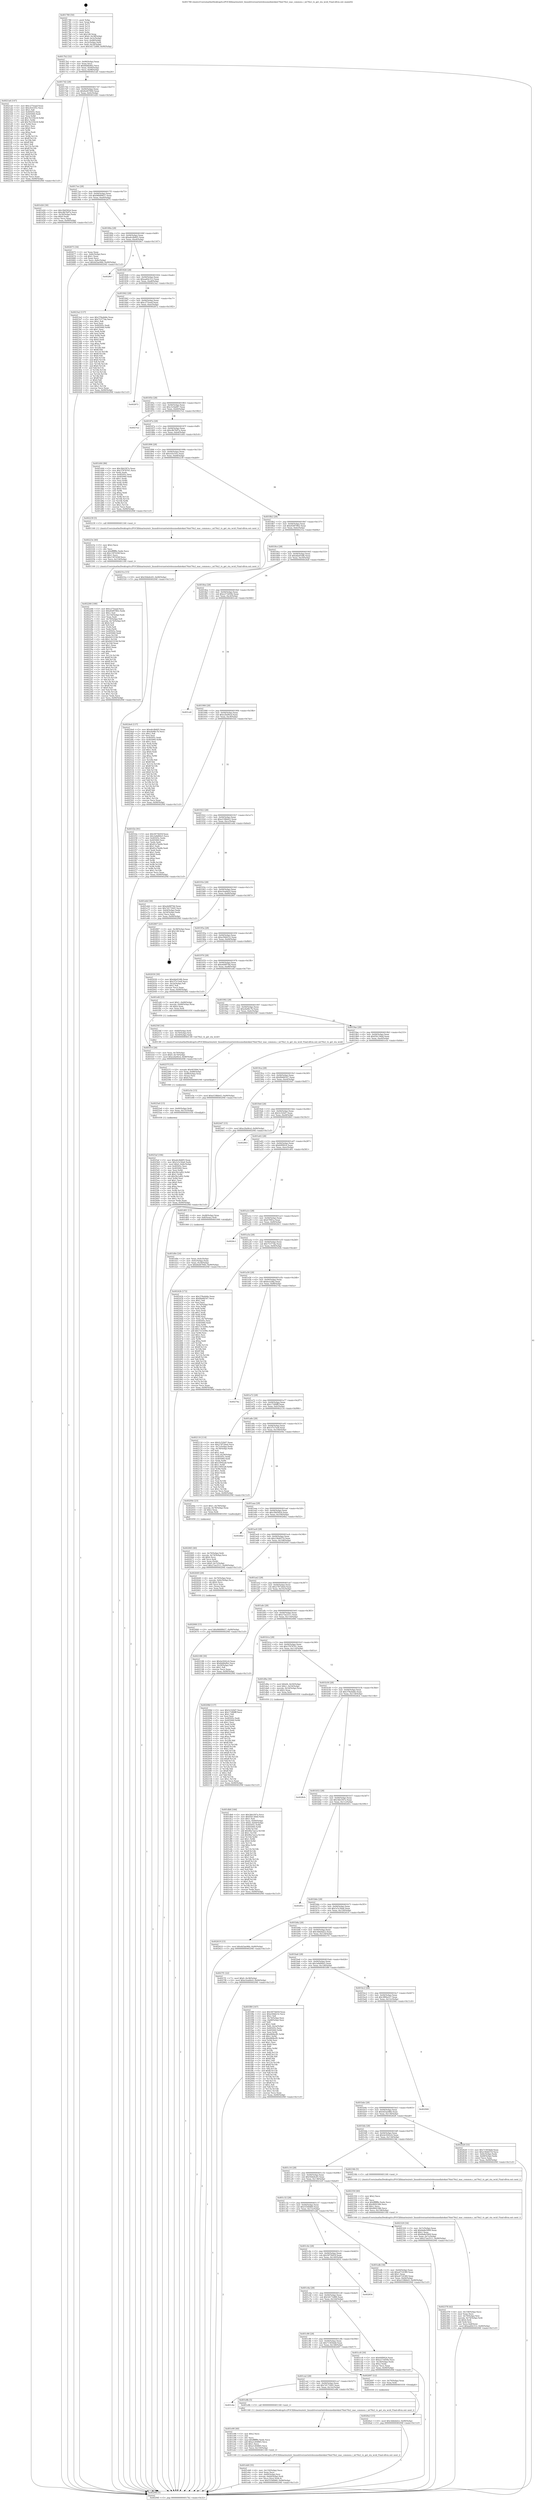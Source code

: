 digraph "0x401780" {
  label = "0x401780 (/mnt/c/Users/mathe/Desktop/tcc/POCII/binaries/extr_linuxdriversnetwirelessmediatekmt76mt76x2_mac_common.c_mt76x2_rx_get_sta_wcid_Final-ollvm.out::main(0))"
  labelloc = "t"
  node[shape=record]

  Entry [label="",width=0.3,height=0.3,shape=circle,fillcolor=black,style=filled]
  "0x4017b2" [label="{
     0x4017b2 [32]\l
     | [instrs]\l
     &nbsp;&nbsp;0x4017b2 \<+6\>: mov -0x90(%rbp),%eax\l
     &nbsp;&nbsp;0x4017b8 \<+2\>: mov %eax,%ecx\l
     &nbsp;&nbsp;0x4017ba \<+6\>: sub $0x8ddfa9b2,%ecx\l
     &nbsp;&nbsp;0x4017c0 \<+6\>: mov %eax,-0x94(%rbp)\l
     &nbsp;&nbsp;0x4017c6 \<+6\>: mov %ecx,-0x98(%rbp)\l
     &nbsp;&nbsp;0x4017cc \<+6\>: je 00000000004021a6 \<main+0xa26\>\l
  }"]
  "0x4021a6" [label="{
     0x4021a6 [147]\l
     | [instrs]\l
     &nbsp;&nbsp;0x4021a6 \<+5\>: mov $0xc275eaaf,%eax\l
     &nbsp;&nbsp;0x4021ab \<+5\>: mov $0xcfcb105c,%ecx\l
     &nbsp;&nbsp;0x4021b0 \<+2\>: mov $0x1,%dl\l
     &nbsp;&nbsp;0x4021b2 \<+7\>: mov 0x40505c,%esi\l
     &nbsp;&nbsp;0x4021b9 \<+7\>: mov 0x405060,%edi\l
     &nbsp;&nbsp;0x4021c0 \<+3\>: mov %esi,%r8d\l
     &nbsp;&nbsp;0x4021c3 \<+7\>: sub $0x7b335b18,%r8d\l
     &nbsp;&nbsp;0x4021ca \<+4\>: sub $0x1,%r8d\l
     &nbsp;&nbsp;0x4021ce \<+7\>: add $0x7b335b18,%r8d\l
     &nbsp;&nbsp;0x4021d5 \<+4\>: imul %r8d,%esi\l
     &nbsp;&nbsp;0x4021d9 \<+3\>: and $0x1,%esi\l
     &nbsp;&nbsp;0x4021dc \<+3\>: cmp $0x0,%esi\l
     &nbsp;&nbsp;0x4021df \<+4\>: sete %r9b\l
     &nbsp;&nbsp;0x4021e3 \<+3\>: cmp $0xa,%edi\l
     &nbsp;&nbsp;0x4021e6 \<+4\>: setl %r10b\l
     &nbsp;&nbsp;0x4021ea \<+3\>: mov %r9b,%r11b\l
     &nbsp;&nbsp;0x4021ed \<+4\>: xor $0xff,%r11b\l
     &nbsp;&nbsp;0x4021f1 \<+3\>: mov %r10b,%bl\l
     &nbsp;&nbsp;0x4021f4 \<+3\>: xor $0xff,%bl\l
     &nbsp;&nbsp;0x4021f7 \<+3\>: xor $0x1,%dl\l
     &nbsp;&nbsp;0x4021fa \<+3\>: mov %r11b,%r14b\l
     &nbsp;&nbsp;0x4021fd \<+4\>: and $0xff,%r14b\l
     &nbsp;&nbsp;0x402201 \<+3\>: and %dl,%r9b\l
     &nbsp;&nbsp;0x402204 \<+3\>: mov %bl,%r15b\l
     &nbsp;&nbsp;0x402207 \<+4\>: and $0xff,%r15b\l
     &nbsp;&nbsp;0x40220b \<+3\>: and %dl,%r10b\l
     &nbsp;&nbsp;0x40220e \<+3\>: or %r9b,%r14b\l
     &nbsp;&nbsp;0x402211 \<+3\>: or %r10b,%r15b\l
     &nbsp;&nbsp;0x402214 \<+3\>: xor %r15b,%r14b\l
     &nbsp;&nbsp;0x402217 \<+3\>: or %bl,%r11b\l
     &nbsp;&nbsp;0x40221a \<+4\>: xor $0xff,%r11b\l
     &nbsp;&nbsp;0x40221e \<+3\>: or $0x1,%dl\l
     &nbsp;&nbsp;0x402221 \<+3\>: and %dl,%r11b\l
     &nbsp;&nbsp;0x402224 \<+3\>: or %r11b,%r14b\l
     &nbsp;&nbsp;0x402227 \<+4\>: test $0x1,%r14b\l
     &nbsp;&nbsp;0x40222b \<+3\>: cmovne %ecx,%eax\l
     &nbsp;&nbsp;0x40222e \<+6\>: mov %eax,-0x90(%rbp)\l
     &nbsp;&nbsp;0x402234 \<+5\>: jmp 000000000040294f \<main+0x11cf\>\l
  }"]
  "0x4017d2" [label="{
     0x4017d2 [28]\l
     | [instrs]\l
     &nbsp;&nbsp;0x4017d2 \<+5\>: jmp 00000000004017d7 \<main+0x57\>\l
     &nbsp;&nbsp;0x4017d7 \<+6\>: mov -0x94(%rbp),%eax\l
     &nbsp;&nbsp;0x4017dd \<+5\>: sub $0x8ed47840,%eax\l
     &nbsp;&nbsp;0x4017e2 \<+6\>: mov %eax,-0x9c(%rbp)\l
     &nbsp;&nbsp;0x4017e8 \<+6\>: je 0000000000401d26 \<main+0x5a6\>\l
  }"]
  Exit [label="",width=0.3,height=0.3,shape=circle,fillcolor=black,style=filled,peripheries=2]
  "0x401d26" [label="{
     0x401d26 [30]\l
     | [instrs]\l
     &nbsp;&nbsp;0x401d26 \<+5\>: mov $0x1fb0582d,%eax\l
     &nbsp;&nbsp;0x401d2b \<+5\>: mov $0xc8b7b97a,%ecx\l
     &nbsp;&nbsp;0x401d30 \<+3\>: mov -0x30(%rbp),%edx\l
     &nbsp;&nbsp;0x401d33 \<+3\>: cmp $0x0,%edx\l
     &nbsp;&nbsp;0x401d36 \<+3\>: cmove %ecx,%eax\l
     &nbsp;&nbsp;0x401d39 \<+6\>: mov %eax,-0x90(%rbp)\l
     &nbsp;&nbsp;0x401d3f \<+5\>: jmp 000000000040294f \<main+0x11cf\>\l
  }"]
  "0x4017ee" [label="{
     0x4017ee [28]\l
     | [instrs]\l
     &nbsp;&nbsp;0x4017ee \<+5\>: jmp 00000000004017f3 \<main+0x73\>\l
     &nbsp;&nbsp;0x4017f3 \<+6\>: mov -0x94(%rbp),%eax\l
     &nbsp;&nbsp;0x4017f9 \<+5\>: sub $0x96689b57,%eax\l
     &nbsp;&nbsp;0x4017fe \<+6\>: mov %eax,-0xa0(%rbp)\l
     &nbsp;&nbsp;0x401804 \<+6\>: je 0000000000402675 \<main+0xef5\>\l
  }"]
  "0x4026a3" [label="{
     0x4026a3 [15]\l
     | [instrs]\l
     &nbsp;&nbsp;0x4026a3 \<+10\>: movl $0x3ddebd22,-0x90(%rbp)\l
     &nbsp;&nbsp;0x4026ad \<+5\>: jmp 000000000040294f \<main+0x11cf\>\l
  }"]
  "0x402675" [label="{
     0x402675 [34]\l
     | [instrs]\l
     &nbsp;&nbsp;0x402675 \<+2\>: xor %eax,%eax\l
     &nbsp;&nbsp;0x402677 \<+6\>: mov -0x8c(%rbp),%ecx\l
     &nbsp;&nbsp;0x40267d \<+3\>: sub $0x1,%eax\l
     &nbsp;&nbsp;0x402680 \<+2\>: sub %eax,%ecx\l
     &nbsp;&nbsp;0x402682 \<+6\>: mov %ecx,-0x8c(%rbp)\l
     &nbsp;&nbsp;0x402688 \<+10\>: movl $0x4d3ae96b,-0x90(%rbp)\l
     &nbsp;&nbsp;0x402692 \<+5\>: jmp 000000000040294f \<main+0x11cf\>\l
  }"]
  "0x40180a" [label="{
     0x40180a [28]\l
     | [instrs]\l
     &nbsp;&nbsp;0x40180a \<+5\>: jmp 000000000040180f \<main+0x8f\>\l
     &nbsp;&nbsp;0x40180f \<+6\>: mov -0x94(%rbp),%eax\l
     &nbsp;&nbsp;0x401815 \<+5\>: sub $0xa6c4b605,%eax\l
     &nbsp;&nbsp;0x40181a \<+6\>: mov %eax,-0xa4(%rbp)\l
     &nbsp;&nbsp;0x401820 \<+6\>: je 00000000004028e7 \<main+0x1167\>\l
  }"]
  "0x402666" [label="{
     0x402666 [15]\l
     | [instrs]\l
     &nbsp;&nbsp;0x402666 \<+10\>: movl $0x96689b57,-0x90(%rbp)\l
     &nbsp;&nbsp;0x402670 \<+5\>: jmp 000000000040294f \<main+0x11cf\>\l
  }"]
  "0x4028e7" [label="{
     0x4028e7\l
  }", style=dashed]
  "0x401826" [label="{
     0x401826 [28]\l
     | [instrs]\l
     &nbsp;&nbsp;0x401826 \<+5\>: jmp 000000000040182b \<main+0xab\>\l
     &nbsp;&nbsp;0x40182b \<+6\>: mov -0x94(%rbp),%eax\l
     &nbsp;&nbsp;0x401831 \<+5\>: sub $0xaa64c512,%eax\l
     &nbsp;&nbsp;0x401836 \<+6\>: mov %eax,-0xa8(%rbp)\l
     &nbsp;&nbsp;0x40183c \<+6\>: je 00000000004023a2 \<main+0xc22\>\l
  }"]
  "0x4025af" [label="{
     0x4025af [106]\l
     | [instrs]\l
     &nbsp;&nbsp;0x4025af \<+5\>: mov $0xa6c4b605,%eax\l
     &nbsp;&nbsp;0x4025b4 \<+5\>: mov $0x3c5c56a6,%edx\l
     &nbsp;&nbsp;0x4025b9 \<+10\>: movl $0x0,-0x8c(%rbp)\l
     &nbsp;&nbsp;0x4025c3 \<+7\>: mov 0x40505c,%esi\l
     &nbsp;&nbsp;0x4025ca \<+7\>: mov 0x405060,%ecx\l
     &nbsp;&nbsp;0x4025d1 \<+3\>: mov %esi,%r8d\l
     &nbsp;&nbsp;0x4025d4 \<+7\>: add $0x5fe1af02,%r8d\l
     &nbsp;&nbsp;0x4025db \<+4\>: sub $0x1,%r8d\l
     &nbsp;&nbsp;0x4025df \<+7\>: sub $0x5fe1af02,%r8d\l
     &nbsp;&nbsp;0x4025e6 \<+4\>: imul %r8d,%esi\l
     &nbsp;&nbsp;0x4025ea \<+3\>: and $0x1,%esi\l
     &nbsp;&nbsp;0x4025ed \<+3\>: cmp $0x0,%esi\l
     &nbsp;&nbsp;0x4025f0 \<+4\>: sete %r9b\l
     &nbsp;&nbsp;0x4025f4 \<+3\>: cmp $0xa,%ecx\l
     &nbsp;&nbsp;0x4025f7 \<+4\>: setl %r10b\l
     &nbsp;&nbsp;0x4025fb \<+3\>: mov %r9b,%r11b\l
     &nbsp;&nbsp;0x4025fe \<+3\>: and %r10b,%r11b\l
     &nbsp;&nbsp;0x402601 \<+3\>: xor %r10b,%r9b\l
     &nbsp;&nbsp;0x402604 \<+3\>: or %r9b,%r11b\l
     &nbsp;&nbsp;0x402607 \<+4\>: test $0x1,%r11b\l
     &nbsp;&nbsp;0x40260b \<+3\>: cmovne %edx,%eax\l
     &nbsp;&nbsp;0x40260e \<+6\>: mov %eax,-0x90(%rbp)\l
     &nbsp;&nbsp;0x402614 \<+5\>: jmp 000000000040294f \<main+0x11cf\>\l
  }"]
  "0x4023a2" [label="{
     0x4023a2 [137]\l
     | [instrs]\l
     &nbsp;&nbsp;0x4023a2 \<+5\>: mov $0x378a4dde,%eax\l
     &nbsp;&nbsp;0x4023a7 \<+5\>: mov $0x75377da,%ecx\l
     &nbsp;&nbsp;0x4023ac \<+2\>: mov $0x1,%dl\l
     &nbsp;&nbsp;0x4023ae \<+2\>: xor %esi,%esi\l
     &nbsp;&nbsp;0x4023b0 \<+7\>: mov 0x40505c,%edi\l
     &nbsp;&nbsp;0x4023b7 \<+8\>: mov 0x405060,%r8d\l
     &nbsp;&nbsp;0x4023bf \<+3\>: sub $0x1,%esi\l
     &nbsp;&nbsp;0x4023c2 \<+3\>: mov %edi,%r9d\l
     &nbsp;&nbsp;0x4023c5 \<+3\>: add %esi,%r9d\l
     &nbsp;&nbsp;0x4023c8 \<+4\>: imul %r9d,%edi\l
     &nbsp;&nbsp;0x4023cc \<+3\>: and $0x1,%edi\l
     &nbsp;&nbsp;0x4023cf \<+3\>: cmp $0x0,%edi\l
     &nbsp;&nbsp;0x4023d2 \<+4\>: sete %r10b\l
     &nbsp;&nbsp;0x4023d6 \<+4\>: cmp $0xa,%r8d\l
     &nbsp;&nbsp;0x4023da \<+4\>: setl %r11b\l
     &nbsp;&nbsp;0x4023de \<+3\>: mov %r10b,%bl\l
     &nbsp;&nbsp;0x4023e1 \<+3\>: xor $0xff,%bl\l
     &nbsp;&nbsp;0x4023e4 \<+3\>: mov %r11b,%r14b\l
     &nbsp;&nbsp;0x4023e7 \<+4\>: xor $0xff,%r14b\l
     &nbsp;&nbsp;0x4023eb \<+3\>: xor $0x0,%dl\l
     &nbsp;&nbsp;0x4023ee \<+3\>: mov %bl,%r15b\l
     &nbsp;&nbsp;0x4023f1 \<+4\>: and $0x0,%r15b\l
     &nbsp;&nbsp;0x4023f5 \<+3\>: and %dl,%r10b\l
     &nbsp;&nbsp;0x4023f8 \<+3\>: mov %r14b,%r12b\l
     &nbsp;&nbsp;0x4023fb \<+4\>: and $0x0,%r12b\l
     &nbsp;&nbsp;0x4023ff \<+3\>: and %dl,%r11b\l
     &nbsp;&nbsp;0x402402 \<+3\>: or %r10b,%r15b\l
     &nbsp;&nbsp;0x402405 \<+3\>: or %r11b,%r12b\l
     &nbsp;&nbsp;0x402408 \<+3\>: xor %r12b,%r15b\l
     &nbsp;&nbsp;0x40240b \<+3\>: or %r14b,%bl\l
     &nbsp;&nbsp;0x40240e \<+3\>: xor $0xff,%bl\l
     &nbsp;&nbsp;0x402411 \<+3\>: or $0x0,%dl\l
     &nbsp;&nbsp;0x402414 \<+2\>: and %dl,%bl\l
     &nbsp;&nbsp;0x402416 \<+3\>: or %bl,%r15b\l
     &nbsp;&nbsp;0x402419 \<+4\>: test $0x1,%r15b\l
     &nbsp;&nbsp;0x40241d \<+3\>: cmovne %ecx,%eax\l
     &nbsp;&nbsp;0x402420 \<+6\>: mov %eax,-0x90(%rbp)\l
     &nbsp;&nbsp;0x402426 \<+5\>: jmp 000000000040294f \<main+0x11cf\>\l
  }"]
  "0x401842" [label="{
     0x401842 [28]\l
     | [instrs]\l
     &nbsp;&nbsp;0x401842 \<+5\>: jmp 0000000000401847 \<main+0xc7\>\l
     &nbsp;&nbsp;0x401847 \<+6\>: mov -0x94(%rbp),%eax\l
     &nbsp;&nbsp;0x40184d \<+5\>: sub $0xc275eaaf,%eax\l
     &nbsp;&nbsp;0x401852 \<+6\>: mov %eax,-0xac(%rbp)\l
     &nbsp;&nbsp;0x401858 \<+6\>: je 0000000000402872 \<main+0x10f2\>\l
  }"]
  "0x4025a0" [label="{
     0x4025a0 [15]\l
     | [instrs]\l
     &nbsp;&nbsp;0x4025a0 \<+4\>: mov -0x60(%rbp),%rdi\l
     &nbsp;&nbsp;0x4025a4 \<+6\>: mov %eax,-0x15c(%rbp)\l
     &nbsp;&nbsp;0x4025aa \<+5\>: call 0000000000401030 \<free@plt\>\l
     | [calls]\l
     &nbsp;&nbsp;0x401030 \{1\} (unknown)\l
  }"]
  "0x402872" [label="{
     0x402872\l
  }", style=dashed]
  "0x40185e" [label="{
     0x40185e [28]\l
     | [instrs]\l
     &nbsp;&nbsp;0x40185e \<+5\>: jmp 0000000000401863 \<main+0xe3\>\l
     &nbsp;&nbsp;0x401863 \<+6\>: mov -0x94(%rbp),%eax\l
     &nbsp;&nbsp;0x401869 \<+5\>: sub $0xc5c9a687,%eax\l
     &nbsp;&nbsp;0x40186e \<+6\>: mov %eax,-0xb0(%rbp)\l
     &nbsp;&nbsp;0x401874 \<+6\>: je 00000000004027e2 \<main+0x1062\>\l
  }"]
  "0x40257f" [label="{
     0x40257f [33]\l
     | [instrs]\l
     &nbsp;&nbsp;0x40257f \<+10\>: movabs $0x4030b6,%rdi\l
     &nbsp;&nbsp;0x402589 \<+7\>: mov %rax,-0x88(%rbp)\l
     &nbsp;&nbsp;0x402590 \<+7\>: mov -0x88(%rbp),%rax\l
     &nbsp;&nbsp;0x402597 \<+2\>: mov (%rax),%esi\l
     &nbsp;&nbsp;0x402599 \<+2\>: mov $0x0,%al\l
     &nbsp;&nbsp;0x40259b \<+5\>: call 0000000000401040 \<printf@plt\>\l
     | [calls]\l
     &nbsp;&nbsp;0x401040 \{1\} (unknown)\l
  }"]
  "0x4027e2" [label="{
     0x4027e2\l
  }", style=dashed]
  "0x40187a" [label="{
     0x40187a [28]\l
     | [instrs]\l
     &nbsp;&nbsp;0x40187a \<+5\>: jmp 000000000040187f \<main+0xff\>\l
     &nbsp;&nbsp;0x40187f \<+6\>: mov -0x94(%rbp),%eax\l
     &nbsp;&nbsp;0x401885 \<+5\>: sub $0xc8b7b97a,%eax\l
     &nbsp;&nbsp;0x40188a \<+6\>: mov %eax,-0xb4(%rbp)\l
     &nbsp;&nbsp;0x401890 \<+6\>: je 0000000000401d44 \<main+0x5c4\>\l
  }"]
  "0x402378" [label="{
     0x402378 [42]\l
     | [instrs]\l
     &nbsp;&nbsp;0x402378 \<+6\>: mov -0x158(%rbp),%ecx\l
     &nbsp;&nbsp;0x40237e \<+3\>: imul %eax,%ecx\l
     &nbsp;&nbsp;0x402381 \<+4\>: mov -0x70(%rbp),%rsi\l
     &nbsp;&nbsp;0x402385 \<+4\>: movslq -0x74(%rbp),%rdi\l
     &nbsp;&nbsp;0x402389 \<+4\>: shl $0x4,%rdi\l
     &nbsp;&nbsp;0x40238d \<+3\>: add %rdi,%rsi\l
     &nbsp;&nbsp;0x402390 \<+3\>: mov %ecx,0x8(%rsi)\l
     &nbsp;&nbsp;0x402393 \<+10\>: movl $0xaa64c512,-0x90(%rbp)\l
     &nbsp;&nbsp;0x40239d \<+5\>: jmp 000000000040294f \<main+0x11cf\>\l
  }"]
  "0x401d44" [label="{
     0x401d44 [86]\l
     | [instrs]\l
     &nbsp;&nbsp;0x401d44 \<+5\>: mov $0x3bb1f47a,%eax\l
     &nbsp;&nbsp;0x401d49 \<+5\>: mov $0x37878761,%ecx\l
     &nbsp;&nbsp;0x401d4e \<+2\>: xor %edx,%edx\l
     &nbsp;&nbsp;0x401d50 \<+7\>: mov 0x40505c,%esi\l
     &nbsp;&nbsp;0x401d57 \<+7\>: mov 0x405060,%edi\l
     &nbsp;&nbsp;0x401d5e \<+3\>: sub $0x1,%edx\l
     &nbsp;&nbsp;0x401d61 \<+3\>: mov %esi,%r8d\l
     &nbsp;&nbsp;0x401d64 \<+3\>: add %edx,%r8d\l
     &nbsp;&nbsp;0x401d67 \<+4\>: imul %r8d,%esi\l
     &nbsp;&nbsp;0x401d6b \<+3\>: and $0x1,%esi\l
     &nbsp;&nbsp;0x401d6e \<+3\>: cmp $0x0,%esi\l
     &nbsp;&nbsp;0x401d71 \<+4\>: sete %r9b\l
     &nbsp;&nbsp;0x401d75 \<+3\>: cmp $0xa,%edi\l
     &nbsp;&nbsp;0x401d78 \<+4\>: setl %r10b\l
     &nbsp;&nbsp;0x401d7c \<+3\>: mov %r9b,%r11b\l
     &nbsp;&nbsp;0x401d7f \<+3\>: and %r10b,%r11b\l
     &nbsp;&nbsp;0x401d82 \<+3\>: xor %r10b,%r9b\l
     &nbsp;&nbsp;0x401d85 \<+3\>: or %r9b,%r11b\l
     &nbsp;&nbsp;0x401d88 \<+4\>: test $0x1,%r11b\l
     &nbsp;&nbsp;0x401d8c \<+3\>: cmovne %ecx,%eax\l
     &nbsp;&nbsp;0x401d8f \<+6\>: mov %eax,-0x90(%rbp)\l
     &nbsp;&nbsp;0x401d95 \<+5\>: jmp 000000000040294f \<main+0x11cf\>\l
  }"]
  "0x401896" [label="{
     0x401896 [28]\l
     | [instrs]\l
     &nbsp;&nbsp;0x401896 \<+5\>: jmp 000000000040189b \<main+0x11b\>\l
     &nbsp;&nbsp;0x40189b \<+6\>: mov -0x94(%rbp),%eax\l
     &nbsp;&nbsp;0x4018a1 \<+5\>: sub $0xcfcb105c,%eax\l
     &nbsp;&nbsp;0x4018a6 \<+6\>: mov %eax,-0xb8(%rbp)\l
     &nbsp;&nbsp;0x4018ac \<+6\>: je 0000000000402239 \<main+0xab9\>\l
  }"]
  "0x402350" [label="{
     0x402350 [40]\l
     | [instrs]\l
     &nbsp;&nbsp;0x402350 \<+5\>: mov $0x2,%ecx\l
     &nbsp;&nbsp;0x402355 \<+1\>: cltd\l
     &nbsp;&nbsp;0x402356 \<+2\>: idiv %ecx\l
     &nbsp;&nbsp;0x402358 \<+6\>: imul $0xfffffffe,%edx,%ecx\l
     &nbsp;&nbsp;0x40235e \<+6\>: sub $0x9692386,%ecx\l
     &nbsp;&nbsp;0x402364 \<+3\>: add $0x1,%ecx\l
     &nbsp;&nbsp;0x402367 \<+6\>: add $0x9692386,%ecx\l
     &nbsp;&nbsp;0x40236d \<+6\>: mov %ecx,-0x158(%rbp)\l
     &nbsp;&nbsp;0x402373 \<+5\>: call 0000000000401160 \<next_i\>\l
     | [calls]\l
     &nbsp;&nbsp;0x401160 \{1\} (/mnt/c/Users/mathe/Desktop/tcc/POCII/binaries/extr_linuxdriversnetwirelessmediatekmt76mt76x2_mac_common.c_mt76x2_rx_get_sta_wcid_Final-ollvm.out::next_i)\l
  }"]
  "0x402239" [label="{
     0x402239 [5]\l
     | [instrs]\l
     &nbsp;&nbsp;0x402239 \<+5\>: call 0000000000401160 \<next_i\>\l
     | [calls]\l
     &nbsp;&nbsp;0x401160 \{1\} (/mnt/c/Users/mathe/Desktop/tcc/POCII/binaries/extr_linuxdriversnetwirelessmediatekmt76mt76x2_mac_common.c_mt76x2_rx_get_sta_wcid_Final-ollvm.out::next_i)\l
  }"]
  "0x4018b2" [label="{
     0x4018b2 [28]\l
     | [instrs]\l
     &nbsp;&nbsp;0x4018b2 \<+5\>: jmp 00000000004018b7 \<main+0x137\>\l
     &nbsp;&nbsp;0x4018b7 \<+6\>: mov -0x94(%rbp),%eax\l
     &nbsp;&nbsp;0x4018bd \<+5\>: sub $0xd5d97862,%eax\l
     &nbsp;&nbsp;0x4018c2 \<+6\>: mov %eax,-0xbc(%rbp)\l
     &nbsp;&nbsp;0x4018c8 \<+6\>: je 000000000040231a \<main+0xb9a\>\l
  }"]
  "0x402266" [label="{
     0x402266 [180]\l
     | [instrs]\l
     &nbsp;&nbsp;0x402266 \<+5\>: mov $0xc275eaaf,%ecx\l
     &nbsp;&nbsp;0x40226b \<+5\>: mov $0xd5d97862,%edx\l
     &nbsp;&nbsp;0x402270 \<+3\>: mov $0x1,%sil\l
     &nbsp;&nbsp;0x402273 \<+6\>: mov -0x154(%rbp),%edi\l
     &nbsp;&nbsp;0x402279 \<+3\>: imul %eax,%edi\l
     &nbsp;&nbsp;0x40227c \<+4\>: mov -0x70(%rbp),%r8\l
     &nbsp;&nbsp;0x402280 \<+4\>: movslq -0x74(%rbp),%r9\l
     &nbsp;&nbsp;0x402284 \<+4\>: shl $0x4,%r9\l
     &nbsp;&nbsp;0x402288 \<+3\>: add %r9,%r8\l
     &nbsp;&nbsp;0x40228b \<+3\>: mov (%r8),%r8\l
     &nbsp;&nbsp;0x40228e \<+3\>: mov %edi,(%r8)\l
     &nbsp;&nbsp;0x402291 \<+7\>: mov 0x40505c,%eax\l
     &nbsp;&nbsp;0x402298 \<+7\>: mov 0x405060,%edi\l
     &nbsp;&nbsp;0x40229f \<+3\>: mov %eax,%r10d\l
     &nbsp;&nbsp;0x4022a2 \<+7\>: sub $0xfe63319d,%r10d\l
     &nbsp;&nbsp;0x4022a9 \<+4\>: sub $0x1,%r10d\l
     &nbsp;&nbsp;0x4022ad \<+7\>: add $0xfe63319d,%r10d\l
     &nbsp;&nbsp;0x4022b4 \<+4\>: imul %r10d,%eax\l
     &nbsp;&nbsp;0x4022b8 \<+3\>: and $0x1,%eax\l
     &nbsp;&nbsp;0x4022bb \<+3\>: cmp $0x0,%eax\l
     &nbsp;&nbsp;0x4022be \<+4\>: sete %r11b\l
     &nbsp;&nbsp;0x4022c2 \<+3\>: cmp $0xa,%edi\l
     &nbsp;&nbsp;0x4022c5 \<+3\>: setl %bl\l
     &nbsp;&nbsp;0x4022c8 \<+3\>: mov %r11b,%r14b\l
     &nbsp;&nbsp;0x4022cb \<+4\>: xor $0xff,%r14b\l
     &nbsp;&nbsp;0x4022cf \<+3\>: mov %bl,%r15b\l
     &nbsp;&nbsp;0x4022d2 \<+4\>: xor $0xff,%r15b\l
     &nbsp;&nbsp;0x4022d6 \<+4\>: xor $0x0,%sil\l
     &nbsp;&nbsp;0x4022da \<+3\>: mov %r14b,%r12b\l
     &nbsp;&nbsp;0x4022dd \<+4\>: and $0x0,%r12b\l
     &nbsp;&nbsp;0x4022e1 \<+3\>: and %sil,%r11b\l
     &nbsp;&nbsp;0x4022e4 \<+3\>: mov %r15b,%r13b\l
     &nbsp;&nbsp;0x4022e7 \<+4\>: and $0x0,%r13b\l
     &nbsp;&nbsp;0x4022eb \<+3\>: and %sil,%bl\l
     &nbsp;&nbsp;0x4022ee \<+3\>: or %r11b,%r12b\l
     &nbsp;&nbsp;0x4022f1 \<+3\>: or %bl,%r13b\l
     &nbsp;&nbsp;0x4022f4 \<+3\>: xor %r13b,%r12b\l
     &nbsp;&nbsp;0x4022f7 \<+3\>: or %r15b,%r14b\l
     &nbsp;&nbsp;0x4022fa \<+4\>: xor $0xff,%r14b\l
     &nbsp;&nbsp;0x4022fe \<+4\>: or $0x0,%sil\l
     &nbsp;&nbsp;0x402302 \<+3\>: and %sil,%r14b\l
     &nbsp;&nbsp;0x402305 \<+3\>: or %r14b,%r12b\l
     &nbsp;&nbsp;0x402308 \<+4\>: test $0x1,%r12b\l
     &nbsp;&nbsp;0x40230c \<+3\>: cmovne %edx,%ecx\l
     &nbsp;&nbsp;0x40230f \<+6\>: mov %ecx,-0x90(%rbp)\l
     &nbsp;&nbsp;0x402315 \<+5\>: jmp 000000000040294f \<main+0x11cf\>\l
  }"]
  "0x40231a" [label="{
     0x40231a [15]\l
     | [instrs]\l
     &nbsp;&nbsp;0x40231a \<+10\>: movl $0x50de6c65,-0x90(%rbp)\l
     &nbsp;&nbsp;0x402324 \<+5\>: jmp 000000000040294f \<main+0x11cf\>\l
  }"]
  "0x4018ce" [label="{
     0x4018ce [28]\l
     | [instrs]\l
     &nbsp;&nbsp;0x4018ce \<+5\>: jmp 00000000004018d3 \<main+0x153\>\l
     &nbsp;&nbsp;0x4018d3 \<+6\>: mov -0x94(%rbp),%eax\l
     &nbsp;&nbsp;0x4018d9 \<+5\>: sub $0xdda91bfb,%eax\l
     &nbsp;&nbsp;0x4018de \<+6\>: mov %eax,-0xc0(%rbp)\l
     &nbsp;&nbsp;0x4018e4 \<+6\>: je 00000000004024e6 \<main+0xd66\>\l
  }"]
  "0x40223e" [label="{
     0x40223e [40]\l
     | [instrs]\l
     &nbsp;&nbsp;0x40223e \<+5\>: mov $0x2,%ecx\l
     &nbsp;&nbsp;0x402243 \<+1\>: cltd\l
     &nbsp;&nbsp;0x402244 \<+2\>: idiv %ecx\l
     &nbsp;&nbsp;0x402246 \<+6\>: imul $0xfffffffe,%edx,%ecx\l
     &nbsp;&nbsp;0x40224c \<+6\>: sub $0x1397d30f,%ecx\l
     &nbsp;&nbsp;0x402252 \<+3\>: add $0x1,%ecx\l
     &nbsp;&nbsp;0x402255 \<+6\>: add $0x1397d30f,%ecx\l
     &nbsp;&nbsp;0x40225b \<+6\>: mov %ecx,-0x154(%rbp)\l
     &nbsp;&nbsp;0x402261 \<+5\>: call 0000000000401160 \<next_i\>\l
     | [calls]\l
     &nbsp;&nbsp;0x401160 \{1\} (/mnt/c/Users/mathe/Desktop/tcc/POCII/binaries/extr_linuxdriversnetwirelessmediatekmt76mt76x2_mac_common.c_mt76x2_rx_get_sta_wcid_Final-ollvm.out::next_i)\l
  }"]
  "0x4024e6" [label="{
     0x4024e6 [137]\l
     | [instrs]\l
     &nbsp;&nbsp;0x4024e6 \<+5\>: mov $0xa6c4b605,%eax\l
     &nbsp;&nbsp;0x4024eb \<+5\>: mov $0xefa96c7b,%ecx\l
     &nbsp;&nbsp;0x4024f0 \<+2\>: mov $0x1,%dl\l
     &nbsp;&nbsp;0x4024f2 \<+2\>: xor %esi,%esi\l
     &nbsp;&nbsp;0x4024f4 \<+7\>: mov 0x40505c,%edi\l
     &nbsp;&nbsp;0x4024fb \<+8\>: mov 0x405060,%r8d\l
     &nbsp;&nbsp;0x402503 \<+3\>: sub $0x1,%esi\l
     &nbsp;&nbsp;0x402506 \<+3\>: mov %edi,%r9d\l
     &nbsp;&nbsp;0x402509 \<+3\>: add %esi,%r9d\l
     &nbsp;&nbsp;0x40250c \<+4\>: imul %r9d,%edi\l
     &nbsp;&nbsp;0x402510 \<+3\>: and $0x1,%edi\l
     &nbsp;&nbsp;0x402513 \<+3\>: cmp $0x0,%edi\l
     &nbsp;&nbsp;0x402516 \<+4\>: sete %r10b\l
     &nbsp;&nbsp;0x40251a \<+4\>: cmp $0xa,%r8d\l
     &nbsp;&nbsp;0x40251e \<+4\>: setl %r11b\l
     &nbsp;&nbsp;0x402522 \<+3\>: mov %r10b,%bl\l
     &nbsp;&nbsp;0x402525 \<+3\>: xor $0xff,%bl\l
     &nbsp;&nbsp;0x402528 \<+3\>: mov %r11b,%r14b\l
     &nbsp;&nbsp;0x40252b \<+4\>: xor $0xff,%r14b\l
     &nbsp;&nbsp;0x40252f \<+3\>: xor $0x0,%dl\l
     &nbsp;&nbsp;0x402532 \<+3\>: mov %bl,%r15b\l
     &nbsp;&nbsp;0x402535 \<+4\>: and $0x0,%r15b\l
     &nbsp;&nbsp;0x402539 \<+3\>: and %dl,%r10b\l
     &nbsp;&nbsp;0x40253c \<+3\>: mov %r14b,%r12b\l
     &nbsp;&nbsp;0x40253f \<+4\>: and $0x0,%r12b\l
     &nbsp;&nbsp;0x402543 \<+3\>: and %dl,%r11b\l
     &nbsp;&nbsp;0x402546 \<+3\>: or %r10b,%r15b\l
     &nbsp;&nbsp;0x402549 \<+3\>: or %r11b,%r12b\l
     &nbsp;&nbsp;0x40254c \<+3\>: xor %r12b,%r15b\l
     &nbsp;&nbsp;0x40254f \<+3\>: or %r14b,%bl\l
     &nbsp;&nbsp;0x402552 \<+3\>: xor $0xff,%bl\l
     &nbsp;&nbsp;0x402555 \<+3\>: or $0x0,%dl\l
     &nbsp;&nbsp;0x402558 \<+2\>: and %dl,%bl\l
     &nbsp;&nbsp;0x40255a \<+3\>: or %bl,%r15b\l
     &nbsp;&nbsp;0x40255d \<+4\>: test $0x1,%r15b\l
     &nbsp;&nbsp;0x402561 \<+3\>: cmovne %ecx,%eax\l
     &nbsp;&nbsp;0x402564 \<+6\>: mov %eax,-0x90(%rbp)\l
     &nbsp;&nbsp;0x40256a \<+5\>: jmp 000000000040294f \<main+0x11cf\>\l
  }"]
  "0x4018ea" [label="{
     0x4018ea [28]\l
     | [instrs]\l
     &nbsp;&nbsp;0x4018ea \<+5\>: jmp 00000000004018ef \<main+0x16f\>\l
     &nbsp;&nbsp;0x4018ef \<+6\>: mov -0x94(%rbp),%eax\l
     &nbsp;&nbsp;0x4018f5 \<+5\>: sub $0xe273d50b,%eax\l
     &nbsp;&nbsp;0x4018fa \<+6\>: mov %eax,-0xc4(%rbp)\l
     &nbsp;&nbsp;0x401900 \<+6\>: je 0000000000401ce6 \<main+0x566\>\l
  }"]
  "0x402065" [label="{
     0x402065 [40]\l
     | [instrs]\l
     &nbsp;&nbsp;0x402065 \<+4\>: mov -0x70(%rbp),%rdi\l
     &nbsp;&nbsp;0x402069 \<+4\>: movslq -0x74(%rbp),%rcx\l
     &nbsp;&nbsp;0x40206d \<+4\>: shl $0x4,%rcx\l
     &nbsp;&nbsp;0x402071 \<+3\>: add %rcx,%rdi\l
     &nbsp;&nbsp;0x402074 \<+3\>: mov %rax,(%rdi)\l
     &nbsp;&nbsp;0x402077 \<+7\>: movl $0x0,-0x7c(%rbp)\l
     &nbsp;&nbsp;0x40207e \<+10\>: movl $0x27ae2511,-0x90(%rbp)\l
     &nbsp;&nbsp;0x402088 \<+5\>: jmp 000000000040294f \<main+0x11cf\>\l
  }"]
  "0x401ce6" [label="{
     0x401ce6\l
  }", style=dashed]
  "0x401906" [label="{
     0x401906 [28]\l
     | [instrs]\l
     &nbsp;&nbsp;0x401906 \<+5\>: jmp 000000000040190b \<main+0x18b\>\l
     &nbsp;&nbsp;0x40190b \<+6\>: mov -0x94(%rbp),%eax\l
     &nbsp;&nbsp;0x401911 \<+5\>: sub $0xe2fa06cd,%eax\l
     &nbsp;&nbsp;0x401916 \<+6\>: mov %eax,-0xc8(%rbp)\l
     &nbsp;&nbsp;0x40191c \<+6\>: je 0000000000401f2e \<main+0x7ae\>\l
  }"]
  "0x401f14" [label="{
     0x401f14 [26]\l
     | [instrs]\l
     &nbsp;&nbsp;0x401f14 \<+4\>: mov %rax,-0x70(%rbp)\l
     &nbsp;&nbsp;0x401f18 \<+7\>: movl $0x0,-0x74(%rbp)\l
     &nbsp;&nbsp;0x401f1f \<+10\>: movl $0xe2fa06cd,-0x90(%rbp)\l
     &nbsp;&nbsp;0x401f29 \<+5\>: jmp 000000000040294f \<main+0x11cf\>\l
  }"]
  "0x401f2e" [label="{
     0x401f2e [91]\l
     | [instrs]\l
     &nbsp;&nbsp;0x401f2e \<+5\>: mov $0x5875b93f,%eax\l
     &nbsp;&nbsp;0x401f33 \<+5\>: mov $0x3e8d90e5,%ecx\l
     &nbsp;&nbsp;0x401f38 \<+7\>: mov 0x40505c,%edx\l
     &nbsp;&nbsp;0x401f3f \<+7\>: mov 0x405060,%esi\l
     &nbsp;&nbsp;0x401f46 \<+2\>: mov %edx,%edi\l
     &nbsp;&nbsp;0x401f48 \<+6\>: add $0x81a7be6b,%edi\l
     &nbsp;&nbsp;0x401f4e \<+3\>: sub $0x1,%edi\l
     &nbsp;&nbsp;0x401f51 \<+6\>: sub $0x81a7be6b,%edi\l
     &nbsp;&nbsp;0x401f57 \<+3\>: imul %edi,%edx\l
     &nbsp;&nbsp;0x401f5a \<+3\>: and $0x1,%edx\l
     &nbsp;&nbsp;0x401f5d \<+3\>: cmp $0x0,%edx\l
     &nbsp;&nbsp;0x401f60 \<+4\>: sete %r8b\l
     &nbsp;&nbsp;0x401f64 \<+3\>: cmp $0xa,%esi\l
     &nbsp;&nbsp;0x401f67 \<+4\>: setl %r9b\l
     &nbsp;&nbsp;0x401f6b \<+3\>: mov %r8b,%r10b\l
     &nbsp;&nbsp;0x401f6e \<+3\>: and %r9b,%r10b\l
     &nbsp;&nbsp;0x401f71 \<+3\>: xor %r9b,%r8b\l
     &nbsp;&nbsp;0x401f74 \<+3\>: or %r8b,%r10b\l
     &nbsp;&nbsp;0x401f77 \<+4\>: test $0x1,%r10b\l
     &nbsp;&nbsp;0x401f7b \<+3\>: cmovne %ecx,%eax\l
     &nbsp;&nbsp;0x401f7e \<+6\>: mov %eax,-0x90(%rbp)\l
     &nbsp;&nbsp;0x401f84 \<+5\>: jmp 000000000040294f \<main+0x11cf\>\l
  }"]
  "0x401922" [label="{
     0x401922 [28]\l
     | [instrs]\l
     &nbsp;&nbsp;0x401922 \<+5\>: jmp 0000000000401927 \<main+0x1a7\>\l
     &nbsp;&nbsp;0x401927 \<+6\>: mov -0x94(%rbp),%eax\l
     &nbsp;&nbsp;0x40192d \<+5\>: sub $0xe538bb43,%eax\l
     &nbsp;&nbsp;0x401932 \<+6\>: mov %eax,-0xcc(%rbp)\l
     &nbsp;&nbsp;0x401938 \<+6\>: je 0000000000401e6d \<main+0x6ed\>\l
  }"]
  "0x401eb8" [label="{
     0x401eb8 [35]\l
     | [instrs]\l
     &nbsp;&nbsp;0x401eb8 \<+6\>: mov -0x150(%rbp),%ecx\l
     &nbsp;&nbsp;0x401ebe \<+3\>: imul %eax,%ecx\l
     &nbsp;&nbsp;0x401ec1 \<+4\>: mov -0x60(%rbp),%rsi\l
     &nbsp;&nbsp;0x401ec5 \<+4\>: movslq -0x64(%rbp),%rdi\l
     &nbsp;&nbsp;0x401ec9 \<+3\>: mov %ecx,(%rsi,%rdi,4)\l
     &nbsp;&nbsp;0x401ecc \<+10\>: movl $0x5556fd60,-0x90(%rbp)\l
     &nbsp;&nbsp;0x401ed6 \<+5\>: jmp 000000000040294f \<main+0x11cf\>\l
  }"]
  "0x401e6d" [label="{
     0x401e6d [30]\l
     | [instrs]\l
     &nbsp;&nbsp;0x401e6d \<+5\>: mov $0xe6d9f79d,%eax\l
     &nbsp;&nbsp;0x401e72 \<+5\>: mov $0x7d173045,%ecx\l
     &nbsp;&nbsp;0x401e77 \<+3\>: mov -0x64(%rbp),%edx\l
     &nbsp;&nbsp;0x401e7a \<+3\>: cmp -0x54(%rbp),%edx\l
     &nbsp;&nbsp;0x401e7d \<+3\>: cmovl %ecx,%eax\l
     &nbsp;&nbsp;0x401e80 \<+6\>: mov %eax,-0x90(%rbp)\l
     &nbsp;&nbsp;0x401e86 \<+5\>: jmp 000000000040294f \<main+0x11cf\>\l
  }"]
  "0x40193e" [label="{
     0x40193e [28]\l
     | [instrs]\l
     &nbsp;&nbsp;0x40193e \<+5\>: jmp 0000000000401943 \<main+0x1c3\>\l
     &nbsp;&nbsp;0x401943 \<+6\>: mov -0x94(%rbp),%eax\l
     &nbsp;&nbsp;0x401949 \<+5\>: sub $0xe5ea6dc0,%eax\l
     &nbsp;&nbsp;0x40194e \<+6\>: mov %eax,-0xd0(%rbp)\l
     &nbsp;&nbsp;0x401954 \<+6\>: je 0000000000402807 \<main+0x1087\>\l
  }"]
  "0x401e90" [label="{
     0x401e90 [40]\l
     | [instrs]\l
     &nbsp;&nbsp;0x401e90 \<+5\>: mov $0x2,%ecx\l
     &nbsp;&nbsp;0x401e95 \<+1\>: cltd\l
     &nbsp;&nbsp;0x401e96 \<+2\>: idiv %ecx\l
     &nbsp;&nbsp;0x401e98 \<+6\>: imul $0xfffffffe,%edx,%ecx\l
     &nbsp;&nbsp;0x401e9e \<+6\>: add $0xa1264865,%ecx\l
     &nbsp;&nbsp;0x401ea4 \<+3\>: add $0x1,%ecx\l
     &nbsp;&nbsp;0x401ea7 \<+6\>: sub $0xa1264865,%ecx\l
     &nbsp;&nbsp;0x401ead \<+6\>: mov %ecx,-0x150(%rbp)\l
     &nbsp;&nbsp;0x401eb3 \<+5\>: call 0000000000401160 \<next_i\>\l
     | [calls]\l
     &nbsp;&nbsp;0x401160 \{1\} (/mnt/c/Users/mathe/Desktop/tcc/POCII/binaries/extr_linuxdriversnetwirelessmediatekmt76mt76x2_mac_common.c_mt76x2_rx_get_sta_wcid_Final-ollvm.out::next_i)\l
  }"]
  "0x402807" [label="{
     0x402807 [21]\l
     | [instrs]\l
     &nbsp;&nbsp;0x402807 \<+3\>: mov -0x38(%rbp),%eax\l
     &nbsp;&nbsp;0x40280a \<+7\>: add $0x148,%rsp\l
     &nbsp;&nbsp;0x402811 \<+1\>: pop %rbx\l
     &nbsp;&nbsp;0x402812 \<+2\>: pop %r12\l
     &nbsp;&nbsp;0x402814 \<+2\>: pop %r13\l
     &nbsp;&nbsp;0x402816 \<+2\>: pop %r14\l
     &nbsp;&nbsp;0x402818 \<+2\>: pop %r15\l
     &nbsp;&nbsp;0x40281a \<+1\>: pop %rbp\l
     &nbsp;&nbsp;0x40281b \<+1\>: ret\l
  }"]
  "0x40195a" [label="{
     0x40195a [28]\l
     | [instrs]\l
     &nbsp;&nbsp;0x40195a \<+5\>: jmp 000000000040195f \<main+0x1df\>\l
     &nbsp;&nbsp;0x40195f \<+6\>: mov -0x94(%rbp),%eax\l
     &nbsp;&nbsp;0x401965 \<+5\>: sub $0xe5fdd232,%eax\l
     &nbsp;&nbsp;0x40196a \<+6\>: mov %eax,-0xd4(%rbp)\l
     &nbsp;&nbsp;0x401970 \<+6\>: je 0000000000402030 \<main+0x8b0\>\l
  }"]
  "0x401cbe" [label="{
     0x401cbe\l
  }", style=dashed]
  "0x402030" [label="{
     0x402030 [30]\l
     | [instrs]\l
     &nbsp;&nbsp;0x402030 \<+5\>: mov $0xdda91bfb,%eax\l
     &nbsp;&nbsp;0x402035 \<+5\>: mov $0x1f7e7ee8,%ecx\l
     &nbsp;&nbsp;0x40203a \<+3\>: mov -0x2a(%rbp),%dl\l
     &nbsp;&nbsp;0x40203d \<+3\>: test $0x1,%dl\l
     &nbsp;&nbsp;0x402040 \<+3\>: cmovne %ecx,%eax\l
     &nbsp;&nbsp;0x402043 \<+6\>: mov %eax,-0x90(%rbp)\l
     &nbsp;&nbsp;0x402049 \<+5\>: jmp 000000000040294f \<main+0x11cf\>\l
  }"]
  "0x401976" [label="{
     0x401976 [28]\l
     | [instrs]\l
     &nbsp;&nbsp;0x401976 \<+5\>: jmp 000000000040197b \<main+0x1fb\>\l
     &nbsp;&nbsp;0x40197b \<+6\>: mov -0x94(%rbp),%eax\l
     &nbsp;&nbsp;0x401981 \<+5\>: sub $0xe6d9f79d,%eax\l
     &nbsp;&nbsp;0x401986 \<+6\>: mov %eax,-0xd8(%rbp)\l
     &nbsp;&nbsp;0x40198c \<+6\>: je 0000000000401efd \<main+0x77d\>\l
  }"]
  "0x401e8b" [label="{
     0x401e8b [5]\l
     | [instrs]\l
     &nbsp;&nbsp;0x401e8b \<+5\>: call 0000000000401160 \<next_i\>\l
     | [calls]\l
     &nbsp;&nbsp;0x401160 \{1\} (/mnt/c/Users/mathe/Desktop/tcc/POCII/binaries/extr_linuxdriversnetwirelessmediatekmt76mt76x2_mac_common.c_mt76x2_rx_get_sta_wcid_Final-ollvm.out::next_i)\l
  }"]
  "0x401efd" [label="{
     0x401efd [23]\l
     | [instrs]\l
     &nbsp;&nbsp;0x401efd \<+7\>: movl $0x1,-0x68(%rbp)\l
     &nbsp;&nbsp;0x401f04 \<+4\>: movslq -0x68(%rbp),%rax\l
     &nbsp;&nbsp;0x401f08 \<+4\>: shl $0x4,%rax\l
     &nbsp;&nbsp;0x401f0c \<+3\>: mov %rax,%rdi\l
     &nbsp;&nbsp;0x401f0f \<+5\>: call 0000000000401050 \<malloc@plt\>\l
     | [calls]\l
     &nbsp;&nbsp;0x401050 \{1\} (unknown)\l
  }"]
  "0x401992" [label="{
     0x401992 [28]\l
     | [instrs]\l
     &nbsp;&nbsp;0x401992 \<+5\>: jmp 0000000000401997 \<main+0x217\>\l
     &nbsp;&nbsp;0x401997 \<+6\>: mov -0x94(%rbp),%eax\l
     &nbsp;&nbsp;0x40199d \<+5\>: sub $0xefa96c7b,%eax\l
     &nbsp;&nbsp;0x4019a2 \<+6\>: mov %eax,-0xdc(%rbp)\l
     &nbsp;&nbsp;0x4019a8 \<+6\>: je 000000000040256f \<main+0xdef\>\l
  }"]
  "0x401ca2" [label="{
     0x401ca2 [28]\l
     | [instrs]\l
     &nbsp;&nbsp;0x401ca2 \<+5\>: jmp 0000000000401ca7 \<main+0x527\>\l
     &nbsp;&nbsp;0x401ca7 \<+6\>: mov -0x94(%rbp),%eax\l
     &nbsp;&nbsp;0x401cad \<+5\>: sub $0x7d173045,%eax\l
     &nbsp;&nbsp;0x401cb2 \<+6\>: mov %eax,-0x14c(%rbp)\l
     &nbsp;&nbsp;0x401cb8 \<+6\>: je 0000000000401e8b \<main+0x70b\>\l
  }"]
  "0x40256f" [label="{
     0x40256f [16]\l
     | [instrs]\l
     &nbsp;&nbsp;0x40256f \<+4\>: mov -0x60(%rbp),%rdi\l
     &nbsp;&nbsp;0x402573 \<+4\>: mov -0x70(%rbp),%rsi\l
     &nbsp;&nbsp;0x402577 \<+3\>: mov -0x50(%rbp),%edx\l
     &nbsp;&nbsp;0x40257a \<+5\>: call 00000000004013f0 \<mt76x2_rx_get_sta_wcid\>\l
     | [calls]\l
     &nbsp;&nbsp;0x4013f0 \{1\} (/mnt/c/Users/mathe/Desktop/tcc/POCII/binaries/extr_linuxdriversnetwirelessmediatekmt76mt76x2_mac_common.c_mt76x2_rx_get_sta_wcid_Final-ollvm.out::mt76x2_rx_get_sta_wcid)\l
  }"]
  "0x4019ae" [label="{
     0x4019ae [28]\l
     | [instrs]\l
     &nbsp;&nbsp;0x4019ae \<+5\>: jmp 00000000004019b3 \<main+0x233\>\l
     &nbsp;&nbsp;0x4019b3 \<+6\>: mov -0x94(%rbp),%eax\l
     &nbsp;&nbsp;0x4019b9 \<+5\>: sub $0xf5b136dd,%eax\l
     &nbsp;&nbsp;0x4019be \<+6\>: mov %eax,-0xe0(%rbp)\l
     &nbsp;&nbsp;0x4019c4 \<+6\>: je 0000000000401e5e \<main+0x6de\>\l
  }"]
  "0x402697" [label="{
     0x402697 [12]\l
     | [instrs]\l
     &nbsp;&nbsp;0x402697 \<+4\>: mov -0x70(%rbp),%rax\l
     &nbsp;&nbsp;0x40269b \<+3\>: mov %rax,%rdi\l
     &nbsp;&nbsp;0x40269e \<+5\>: call 0000000000401030 \<free@plt\>\l
     | [calls]\l
     &nbsp;&nbsp;0x401030 \{1\} (unknown)\l
  }"]
  "0x401e5e" [label="{
     0x401e5e [15]\l
     | [instrs]\l
     &nbsp;&nbsp;0x401e5e \<+10\>: movl $0xe538bb43,-0x90(%rbp)\l
     &nbsp;&nbsp;0x401e68 \<+5\>: jmp 000000000040294f \<main+0x11cf\>\l
  }"]
  "0x4019ca" [label="{
     0x4019ca [28]\l
     | [instrs]\l
     &nbsp;&nbsp;0x4019ca \<+5\>: jmp 00000000004019cf \<main+0x24f\>\l
     &nbsp;&nbsp;0x4019cf \<+6\>: mov -0x94(%rbp),%eax\l
     &nbsp;&nbsp;0x4019d5 \<+5\>: sub $0xfbb66547,%eax\l
     &nbsp;&nbsp;0x4019da \<+6\>: mov %eax,-0xe4(%rbp)\l
     &nbsp;&nbsp;0x4019e0 \<+6\>: je 00000000004024d7 \<main+0xd57\>\l
  }"]
  "0x401db8" [label="{
     0x401db8 [166]\l
     | [instrs]\l
     &nbsp;&nbsp;0x401db8 \<+5\>: mov $0x3bb1f47a,%ecx\l
     &nbsp;&nbsp;0x401dbd \<+5\>: mov $0xf5b136dd,%edx\l
     &nbsp;&nbsp;0x401dc2 \<+3\>: mov $0x1,%sil\l
     &nbsp;&nbsp;0x401dc5 \<+4\>: mov %rax,-0x60(%rbp)\l
     &nbsp;&nbsp;0x401dc9 \<+7\>: movl $0x0,-0x64(%rbp)\l
     &nbsp;&nbsp;0x401dd0 \<+8\>: mov 0x40505c,%r8d\l
     &nbsp;&nbsp;0x401dd8 \<+8\>: mov 0x405060,%r9d\l
     &nbsp;&nbsp;0x401de0 \<+3\>: mov %r8d,%r10d\l
     &nbsp;&nbsp;0x401de3 \<+7\>: add $0x96a7aa1a,%r10d\l
     &nbsp;&nbsp;0x401dea \<+4\>: sub $0x1,%r10d\l
     &nbsp;&nbsp;0x401dee \<+7\>: sub $0x96a7aa1a,%r10d\l
     &nbsp;&nbsp;0x401df5 \<+4\>: imul %r10d,%r8d\l
     &nbsp;&nbsp;0x401df9 \<+4\>: and $0x1,%r8d\l
     &nbsp;&nbsp;0x401dfd \<+4\>: cmp $0x0,%r8d\l
     &nbsp;&nbsp;0x401e01 \<+4\>: sete %r11b\l
     &nbsp;&nbsp;0x401e05 \<+4\>: cmp $0xa,%r9d\l
     &nbsp;&nbsp;0x401e09 \<+3\>: setl %bl\l
     &nbsp;&nbsp;0x401e0c \<+3\>: mov %r11b,%r14b\l
     &nbsp;&nbsp;0x401e0f \<+4\>: xor $0xff,%r14b\l
     &nbsp;&nbsp;0x401e13 \<+3\>: mov %bl,%r15b\l
     &nbsp;&nbsp;0x401e16 \<+4\>: xor $0xff,%r15b\l
     &nbsp;&nbsp;0x401e1a \<+4\>: xor $0x1,%sil\l
     &nbsp;&nbsp;0x401e1e \<+3\>: mov %r14b,%r12b\l
     &nbsp;&nbsp;0x401e21 \<+4\>: and $0xff,%r12b\l
     &nbsp;&nbsp;0x401e25 \<+3\>: and %sil,%r11b\l
     &nbsp;&nbsp;0x401e28 \<+3\>: mov %r15b,%r13b\l
     &nbsp;&nbsp;0x401e2b \<+4\>: and $0xff,%r13b\l
     &nbsp;&nbsp;0x401e2f \<+3\>: and %sil,%bl\l
     &nbsp;&nbsp;0x401e32 \<+3\>: or %r11b,%r12b\l
     &nbsp;&nbsp;0x401e35 \<+3\>: or %bl,%r13b\l
     &nbsp;&nbsp;0x401e38 \<+3\>: xor %r13b,%r12b\l
     &nbsp;&nbsp;0x401e3b \<+3\>: or %r15b,%r14b\l
     &nbsp;&nbsp;0x401e3e \<+4\>: xor $0xff,%r14b\l
     &nbsp;&nbsp;0x401e42 \<+4\>: or $0x1,%sil\l
     &nbsp;&nbsp;0x401e46 \<+3\>: and %sil,%r14b\l
     &nbsp;&nbsp;0x401e49 \<+3\>: or %r14b,%r12b\l
     &nbsp;&nbsp;0x401e4c \<+4\>: test $0x1,%r12b\l
     &nbsp;&nbsp;0x401e50 \<+3\>: cmovne %edx,%ecx\l
     &nbsp;&nbsp;0x401e53 \<+6\>: mov %ecx,-0x90(%rbp)\l
     &nbsp;&nbsp;0x401e59 \<+5\>: jmp 000000000040294f \<main+0x11cf\>\l
  }"]
  "0x4024d7" [label="{
     0x4024d7 [15]\l
     | [instrs]\l
     &nbsp;&nbsp;0x4024d7 \<+10\>: movl $0xe2fa06cd,-0x90(%rbp)\l
     &nbsp;&nbsp;0x4024e1 \<+5\>: jmp 000000000040294f \<main+0x11cf\>\l
  }"]
  "0x4019e6" [label="{
     0x4019e6 [28]\l
     | [instrs]\l
     &nbsp;&nbsp;0x4019e6 \<+5\>: jmp 00000000004019eb \<main+0x26b\>\l
     &nbsp;&nbsp;0x4019eb \<+6\>: mov -0x94(%rbp),%eax\l
     &nbsp;&nbsp;0x4019f1 \<+5\>: sub $0x5c520d7,%eax\l
     &nbsp;&nbsp;0x4019f6 \<+6\>: mov %eax,-0xe8(%rbp)\l
     &nbsp;&nbsp;0x4019fc \<+6\>: je 0000000000402863 \<main+0x10e3\>\l
  }"]
  "0x401d0e" [label="{
     0x401d0e [24]\l
     | [instrs]\l
     &nbsp;&nbsp;0x401d0e \<+3\>: mov %eax,-0x4c(%rbp)\l
     &nbsp;&nbsp;0x401d11 \<+3\>: mov -0x4c(%rbp),%eax\l
     &nbsp;&nbsp;0x401d14 \<+3\>: mov %eax,-0x30(%rbp)\l
     &nbsp;&nbsp;0x401d17 \<+10\>: movl $0x8ed47840,-0x90(%rbp)\l
     &nbsp;&nbsp;0x401d21 \<+5\>: jmp 000000000040294f \<main+0x11cf\>\l
  }"]
  "0x402863" [label="{
     0x402863\l
  }", style=dashed]
  "0x401a02" [label="{
     0x401a02 [28]\l
     | [instrs]\l
     &nbsp;&nbsp;0x401a02 \<+5\>: jmp 0000000000401a07 \<main+0x287\>\l
     &nbsp;&nbsp;0x401a07 \<+6\>: mov -0x94(%rbp),%eax\l
     &nbsp;&nbsp;0x401a0d \<+5\>: sub $0x60f9924,%eax\l
     &nbsp;&nbsp;0x401a12 \<+6\>: mov %eax,-0xec(%rbp)\l
     &nbsp;&nbsp;0x401a18 \<+6\>: je 0000000000401d01 \<main+0x581\>\l
  }"]
  "0x401780" [label="{
     0x401780 [50]\l
     | [instrs]\l
     &nbsp;&nbsp;0x401780 \<+1\>: push %rbp\l
     &nbsp;&nbsp;0x401781 \<+3\>: mov %rsp,%rbp\l
     &nbsp;&nbsp;0x401784 \<+2\>: push %r15\l
     &nbsp;&nbsp;0x401786 \<+2\>: push %r14\l
     &nbsp;&nbsp;0x401788 \<+2\>: push %r13\l
     &nbsp;&nbsp;0x40178a \<+2\>: push %r12\l
     &nbsp;&nbsp;0x40178c \<+1\>: push %rbx\l
     &nbsp;&nbsp;0x40178d \<+7\>: sub $0x148,%rsp\l
     &nbsp;&nbsp;0x401794 \<+7\>: movl $0x0,-0x38(%rbp)\l
     &nbsp;&nbsp;0x40179b \<+3\>: mov %edi,-0x3c(%rbp)\l
     &nbsp;&nbsp;0x40179e \<+4\>: mov %rsi,-0x48(%rbp)\l
     &nbsp;&nbsp;0x4017a2 \<+3\>: mov -0x3c(%rbp),%edi\l
     &nbsp;&nbsp;0x4017a5 \<+3\>: mov %edi,-0x34(%rbp)\l
     &nbsp;&nbsp;0x4017a8 \<+10\>: movl $0x5d172d88,-0x90(%rbp)\l
  }"]
  "0x401d01" [label="{
     0x401d01 [13]\l
     | [instrs]\l
     &nbsp;&nbsp;0x401d01 \<+4\>: mov -0x48(%rbp),%rax\l
     &nbsp;&nbsp;0x401d05 \<+4\>: mov 0x8(%rax),%rdi\l
     &nbsp;&nbsp;0x401d09 \<+5\>: call 0000000000401060 \<atoi@plt\>\l
     | [calls]\l
     &nbsp;&nbsp;0x401060 \{1\} (unknown)\l
  }"]
  "0x401a1e" [label="{
     0x401a1e [28]\l
     | [instrs]\l
     &nbsp;&nbsp;0x401a1e \<+5\>: jmp 0000000000401a23 \<main+0x2a3\>\l
     &nbsp;&nbsp;0x401a23 \<+6\>: mov -0x94(%rbp),%eax\l
     &nbsp;&nbsp;0x401a29 \<+5\>: sub $0x67f9f1a,%eax\l
     &nbsp;&nbsp;0x401a2e \<+6\>: mov %eax,-0xf0(%rbp)\l
     &nbsp;&nbsp;0x401a34 \<+6\>: je 00000000004026c1 \<main+0xf41\>\l
  }"]
  "0x40294f" [label="{
     0x40294f [5]\l
     | [instrs]\l
     &nbsp;&nbsp;0x40294f \<+5\>: jmp 00000000004017b2 \<main+0x32\>\l
  }"]
  "0x4026c1" [label="{
     0x4026c1\l
  }", style=dashed]
  "0x401a3a" [label="{
     0x401a3a [28]\l
     | [instrs]\l
     &nbsp;&nbsp;0x401a3a \<+5\>: jmp 0000000000401a3f \<main+0x2bf\>\l
     &nbsp;&nbsp;0x401a3f \<+6\>: mov -0x94(%rbp),%eax\l
     &nbsp;&nbsp;0x401a45 \<+5\>: sub $0x75377da,%eax\l
     &nbsp;&nbsp;0x401a4a \<+6\>: mov %eax,-0xf4(%rbp)\l
     &nbsp;&nbsp;0x401a50 \<+6\>: je 000000000040242b \<main+0xcab\>\l
  }"]
  "0x401c86" [label="{
     0x401c86 [28]\l
     | [instrs]\l
     &nbsp;&nbsp;0x401c86 \<+5\>: jmp 0000000000401c8b \<main+0x50b\>\l
     &nbsp;&nbsp;0x401c8b \<+6\>: mov -0x94(%rbp),%eax\l
     &nbsp;&nbsp;0x401c91 \<+5\>: sub $0x71583bdd,%eax\l
     &nbsp;&nbsp;0x401c96 \<+6\>: mov %eax,-0x148(%rbp)\l
     &nbsp;&nbsp;0x401c9c \<+6\>: je 0000000000402697 \<main+0xf17\>\l
  }"]
  "0x40242b" [label="{
     0x40242b [172]\l
     | [instrs]\l
     &nbsp;&nbsp;0x40242b \<+5\>: mov $0x378a4dde,%eax\l
     &nbsp;&nbsp;0x402430 \<+5\>: mov $0xfbb66547,%ecx\l
     &nbsp;&nbsp;0x402435 \<+2\>: mov $0x1,%dl\l
     &nbsp;&nbsp;0x402437 \<+2\>: xor %esi,%esi\l
     &nbsp;&nbsp;0x402439 \<+3\>: mov -0x74(%rbp),%edi\l
     &nbsp;&nbsp;0x40243c \<+3\>: mov %esi,%r8d\l
     &nbsp;&nbsp;0x40243f \<+3\>: sub %edi,%r8d\l
     &nbsp;&nbsp;0x402442 \<+2\>: mov %esi,%edi\l
     &nbsp;&nbsp;0x402444 \<+3\>: sub $0x1,%edi\l
     &nbsp;&nbsp;0x402447 \<+3\>: add %edi,%r8d\l
     &nbsp;&nbsp;0x40244a \<+3\>: sub %r8d,%esi\l
     &nbsp;&nbsp;0x40244d \<+3\>: mov %esi,-0x74(%rbp)\l
     &nbsp;&nbsp;0x402450 \<+7\>: mov 0x40505c,%esi\l
     &nbsp;&nbsp;0x402457 \<+7\>: mov 0x405060,%edi\l
     &nbsp;&nbsp;0x40245e \<+3\>: mov %esi,%r8d\l
     &nbsp;&nbsp;0x402461 \<+7\>: sub $0x7315e99c,%r8d\l
     &nbsp;&nbsp;0x402468 \<+4\>: sub $0x1,%r8d\l
     &nbsp;&nbsp;0x40246c \<+7\>: add $0x7315e99c,%r8d\l
     &nbsp;&nbsp;0x402473 \<+4\>: imul %r8d,%esi\l
     &nbsp;&nbsp;0x402477 \<+3\>: and $0x1,%esi\l
     &nbsp;&nbsp;0x40247a \<+3\>: cmp $0x0,%esi\l
     &nbsp;&nbsp;0x40247d \<+4\>: sete %r9b\l
     &nbsp;&nbsp;0x402481 \<+3\>: cmp $0xa,%edi\l
     &nbsp;&nbsp;0x402484 \<+4\>: setl %r10b\l
     &nbsp;&nbsp;0x402488 \<+3\>: mov %r9b,%r11b\l
     &nbsp;&nbsp;0x40248b \<+4\>: xor $0xff,%r11b\l
     &nbsp;&nbsp;0x40248f \<+3\>: mov %r10b,%bl\l
     &nbsp;&nbsp;0x402492 \<+3\>: xor $0xff,%bl\l
     &nbsp;&nbsp;0x402495 \<+3\>: xor $0x1,%dl\l
     &nbsp;&nbsp;0x402498 \<+3\>: mov %r11b,%r14b\l
     &nbsp;&nbsp;0x40249b \<+4\>: and $0xff,%r14b\l
     &nbsp;&nbsp;0x40249f \<+3\>: and %dl,%r9b\l
     &nbsp;&nbsp;0x4024a2 \<+3\>: mov %bl,%r15b\l
     &nbsp;&nbsp;0x4024a5 \<+4\>: and $0xff,%r15b\l
     &nbsp;&nbsp;0x4024a9 \<+3\>: and %dl,%r10b\l
     &nbsp;&nbsp;0x4024ac \<+3\>: or %r9b,%r14b\l
     &nbsp;&nbsp;0x4024af \<+3\>: or %r10b,%r15b\l
     &nbsp;&nbsp;0x4024b2 \<+3\>: xor %r15b,%r14b\l
     &nbsp;&nbsp;0x4024b5 \<+3\>: or %bl,%r11b\l
     &nbsp;&nbsp;0x4024b8 \<+4\>: xor $0xff,%r11b\l
     &nbsp;&nbsp;0x4024bc \<+3\>: or $0x1,%dl\l
     &nbsp;&nbsp;0x4024bf \<+3\>: and %dl,%r11b\l
     &nbsp;&nbsp;0x4024c2 \<+3\>: or %r11b,%r14b\l
     &nbsp;&nbsp;0x4024c5 \<+4\>: test $0x1,%r14b\l
     &nbsp;&nbsp;0x4024c9 \<+3\>: cmovne %ecx,%eax\l
     &nbsp;&nbsp;0x4024cc \<+6\>: mov %eax,-0x90(%rbp)\l
     &nbsp;&nbsp;0x4024d2 \<+5\>: jmp 000000000040294f \<main+0x11cf\>\l
  }"]
  "0x401a56" [label="{
     0x401a56 [28]\l
     | [instrs]\l
     &nbsp;&nbsp;0x401a56 \<+5\>: jmp 0000000000401a5b \<main+0x2db\>\l
     &nbsp;&nbsp;0x401a5b \<+6\>: mov -0x94(%rbp),%eax\l
     &nbsp;&nbsp;0x401a61 \<+5\>: sub $0xbce2dfa,%eax\l
     &nbsp;&nbsp;0x401a66 \<+6\>: mov %eax,-0xf8(%rbp)\l
     &nbsp;&nbsp;0x401a6c \<+6\>: je 000000000040274a \<main+0xfca\>\l
  }"]
  "0x401cc8" [label="{
     0x401cc8 [30]\l
     | [instrs]\l
     &nbsp;&nbsp;0x401cc8 \<+5\>: mov $0x60f9924,%eax\l
     &nbsp;&nbsp;0x401ccd \<+5\>: mov $0xe273d50b,%ecx\l
     &nbsp;&nbsp;0x401cd2 \<+3\>: mov -0x34(%rbp),%edx\l
     &nbsp;&nbsp;0x401cd5 \<+3\>: cmp $0x2,%edx\l
     &nbsp;&nbsp;0x401cd8 \<+3\>: cmovne %ecx,%eax\l
     &nbsp;&nbsp;0x401cdb \<+6\>: mov %eax,-0x90(%rbp)\l
     &nbsp;&nbsp;0x401ce1 \<+5\>: jmp 000000000040294f \<main+0x11cf\>\l
  }"]
  "0x40274a" [label="{
     0x40274a\l
  }", style=dashed]
  "0x401a72" [label="{
     0x401a72 [28]\l
     | [instrs]\l
     &nbsp;&nbsp;0x401a72 \<+5\>: jmp 0000000000401a77 \<main+0x2f7\>\l
     &nbsp;&nbsp;0x401a77 \<+6\>: mov -0x94(%rbp),%eax\l
     &nbsp;&nbsp;0x401a7d \<+5\>: sub $0x17289fff,%eax\l
     &nbsp;&nbsp;0x401a82 \<+6\>: mov %eax,-0xfc(%rbp)\l
     &nbsp;&nbsp;0x401a88 \<+6\>: je 0000000000402116 \<main+0x996\>\l
  }"]
  "0x401c6a" [label="{
     0x401c6a [28]\l
     | [instrs]\l
     &nbsp;&nbsp;0x401c6a \<+5\>: jmp 0000000000401c6f \<main+0x4ef\>\l
     &nbsp;&nbsp;0x401c6f \<+6\>: mov -0x94(%rbp),%eax\l
     &nbsp;&nbsp;0x401c75 \<+5\>: sub $0x5d172d88,%eax\l
     &nbsp;&nbsp;0x401c7a \<+6\>: mov %eax,-0x144(%rbp)\l
     &nbsp;&nbsp;0x401c80 \<+6\>: je 0000000000401cc8 \<main+0x548\>\l
  }"]
  "0x402116" [label="{
     0x402116 [114]\l
     | [instrs]\l
     &nbsp;&nbsp;0x402116 \<+5\>: mov $0x5c520d7,%eax\l
     &nbsp;&nbsp;0x40211b \<+5\>: mov $0x27872bed,%ecx\l
     &nbsp;&nbsp;0x402120 \<+3\>: mov -0x7c(%rbp),%edx\l
     &nbsp;&nbsp;0x402123 \<+3\>: cmp -0x78(%rbp),%edx\l
     &nbsp;&nbsp;0x402126 \<+4\>: setl %sil\l
     &nbsp;&nbsp;0x40212a \<+4\>: and $0x1,%sil\l
     &nbsp;&nbsp;0x40212e \<+4\>: mov %sil,-0x29(%rbp)\l
     &nbsp;&nbsp;0x402132 \<+7\>: mov 0x40505c,%edx\l
     &nbsp;&nbsp;0x402139 \<+7\>: mov 0x405060,%edi\l
     &nbsp;&nbsp;0x402140 \<+3\>: mov %edx,%r8d\l
     &nbsp;&nbsp;0x402143 \<+7\>: add $0x10942a8,%r8d\l
     &nbsp;&nbsp;0x40214a \<+4\>: sub $0x1,%r8d\l
     &nbsp;&nbsp;0x40214e \<+7\>: sub $0x10942a8,%r8d\l
     &nbsp;&nbsp;0x402155 \<+4\>: imul %r8d,%edx\l
     &nbsp;&nbsp;0x402159 \<+3\>: and $0x1,%edx\l
     &nbsp;&nbsp;0x40215c \<+3\>: cmp $0x0,%edx\l
     &nbsp;&nbsp;0x40215f \<+4\>: sete %sil\l
     &nbsp;&nbsp;0x402163 \<+3\>: cmp $0xa,%edi\l
     &nbsp;&nbsp;0x402166 \<+4\>: setl %r9b\l
     &nbsp;&nbsp;0x40216a \<+3\>: mov %sil,%r10b\l
     &nbsp;&nbsp;0x40216d \<+3\>: and %r9b,%r10b\l
     &nbsp;&nbsp;0x402170 \<+3\>: xor %r9b,%sil\l
     &nbsp;&nbsp;0x402173 \<+3\>: or %sil,%r10b\l
     &nbsp;&nbsp;0x402176 \<+4\>: test $0x1,%r10b\l
     &nbsp;&nbsp;0x40217a \<+3\>: cmovne %ecx,%eax\l
     &nbsp;&nbsp;0x40217d \<+6\>: mov %eax,-0x90(%rbp)\l
     &nbsp;&nbsp;0x402183 \<+5\>: jmp 000000000040294f \<main+0x11cf\>\l
  }"]
  "0x401a8e" [label="{
     0x401a8e [28]\l
     | [instrs]\l
     &nbsp;&nbsp;0x401a8e \<+5\>: jmp 0000000000401a93 \<main+0x313\>\l
     &nbsp;&nbsp;0x401a93 \<+6\>: mov -0x94(%rbp),%eax\l
     &nbsp;&nbsp;0x401a99 \<+5\>: sub $0x1f7e7ee8,%eax\l
     &nbsp;&nbsp;0x401a9e \<+6\>: mov %eax,-0x100(%rbp)\l
     &nbsp;&nbsp;0x401aa4 \<+6\>: je 000000000040204e \<main+0x8ce\>\l
  }"]
  "0x402854" [label="{
     0x402854\l
  }", style=dashed]
  "0x40204e" [label="{
     0x40204e [23]\l
     | [instrs]\l
     &nbsp;&nbsp;0x40204e \<+7\>: movl $0x1,-0x78(%rbp)\l
     &nbsp;&nbsp;0x402055 \<+4\>: movslq -0x78(%rbp),%rax\l
     &nbsp;&nbsp;0x402059 \<+4\>: shl $0x2,%rax\l
     &nbsp;&nbsp;0x40205d \<+3\>: mov %rax,%rdi\l
     &nbsp;&nbsp;0x402060 \<+5\>: call 0000000000401050 \<malloc@plt\>\l
     | [calls]\l
     &nbsp;&nbsp;0x401050 \{1\} (unknown)\l
  }"]
  "0x401aaa" [label="{
     0x401aaa [28]\l
     | [instrs]\l
     &nbsp;&nbsp;0x401aaa \<+5\>: jmp 0000000000401aaf \<main+0x32f\>\l
     &nbsp;&nbsp;0x401aaf \<+6\>: mov -0x94(%rbp),%eax\l
     &nbsp;&nbsp;0x401ab5 \<+5\>: sub $0x1fb0582d,%eax\l
     &nbsp;&nbsp;0x401aba \<+6\>: mov %eax,-0x104(%rbp)\l
     &nbsp;&nbsp;0x401ac0 \<+6\>: je 00000000004026b2 \<main+0xf32\>\l
  }"]
  "0x401c4e" [label="{
     0x401c4e [28]\l
     | [instrs]\l
     &nbsp;&nbsp;0x401c4e \<+5\>: jmp 0000000000401c53 \<main+0x4d3\>\l
     &nbsp;&nbsp;0x401c53 \<+6\>: mov -0x94(%rbp),%eax\l
     &nbsp;&nbsp;0x401c59 \<+5\>: sub $0x5875b93f,%eax\l
     &nbsp;&nbsp;0x401c5e \<+6\>: mov %eax,-0x140(%rbp)\l
     &nbsp;&nbsp;0x401c64 \<+6\>: je 0000000000402854 \<main+0x10d4\>\l
  }"]
  "0x4026b2" [label="{
     0x4026b2\l
  }", style=dashed]
  "0x401ac6" [label="{
     0x401ac6 [28]\l
     | [instrs]\l
     &nbsp;&nbsp;0x401ac6 \<+5\>: jmp 0000000000401acb \<main+0x34b\>\l
     &nbsp;&nbsp;0x401acb \<+6\>: mov -0x94(%rbp),%eax\l
     &nbsp;&nbsp;0x401ad1 \<+5\>: sub $0x236dd37d,%eax\l
     &nbsp;&nbsp;0x401ad6 \<+6\>: mov %eax,-0x108(%rbp)\l
     &nbsp;&nbsp;0x401adc \<+6\>: je 0000000000402649 \<main+0xec9\>\l
  }"]
  "0x401edb" [label="{
     0x401edb [34]\l
     | [instrs]\l
     &nbsp;&nbsp;0x401edb \<+3\>: mov -0x64(%rbp),%eax\l
     &nbsp;&nbsp;0x401ede \<+5\>: sub $0xa4724389,%eax\l
     &nbsp;&nbsp;0x401ee3 \<+3\>: add $0x1,%eax\l
     &nbsp;&nbsp;0x401ee6 \<+5\>: add $0xa4724389,%eax\l
     &nbsp;&nbsp;0x401eeb \<+3\>: mov %eax,-0x64(%rbp)\l
     &nbsp;&nbsp;0x401eee \<+10\>: movl $0xe538bb43,-0x90(%rbp)\l
     &nbsp;&nbsp;0x401ef8 \<+5\>: jmp 000000000040294f \<main+0x11cf\>\l
  }"]
  "0x402649" [label="{
     0x402649 [29]\l
     | [instrs]\l
     &nbsp;&nbsp;0x402649 \<+4\>: mov -0x70(%rbp),%rax\l
     &nbsp;&nbsp;0x40264d \<+7\>: movslq -0x8c(%rbp),%rcx\l
     &nbsp;&nbsp;0x402654 \<+4\>: shl $0x4,%rcx\l
     &nbsp;&nbsp;0x402658 \<+3\>: add %rcx,%rax\l
     &nbsp;&nbsp;0x40265b \<+3\>: mov (%rax),%rax\l
     &nbsp;&nbsp;0x40265e \<+3\>: mov %rax,%rdi\l
     &nbsp;&nbsp;0x402661 \<+5\>: call 0000000000401030 \<free@plt\>\l
     | [calls]\l
     &nbsp;&nbsp;0x401030 \{1\} (unknown)\l
  }"]
  "0x401ae2" [label="{
     0x401ae2 [28]\l
     | [instrs]\l
     &nbsp;&nbsp;0x401ae2 \<+5\>: jmp 0000000000401ae7 \<main+0x367\>\l
     &nbsp;&nbsp;0x401ae7 \<+6\>: mov -0x94(%rbp),%eax\l
     &nbsp;&nbsp;0x401aed \<+5\>: sub $0x27872bed,%eax\l
     &nbsp;&nbsp;0x401af2 \<+6\>: mov %eax,-0x10c(%rbp)\l
     &nbsp;&nbsp;0x401af8 \<+6\>: je 0000000000402188 \<main+0xa08\>\l
  }"]
  "0x401c32" [label="{
     0x401c32 [28]\l
     | [instrs]\l
     &nbsp;&nbsp;0x401c32 \<+5\>: jmp 0000000000401c37 \<main+0x4b7\>\l
     &nbsp;&nbsp;0x401c37 \<+6\>: mov -0x94(%rbp),%eax\l
     &nbsp;&nbsp;0x401c3d \<+5\>: sub $0x5556fd60,%eax\l
     &nbsp;&nbsp;0x401c42 \<+6\>: mov %eax,-0x13c(%rbp)\l
     &nbsp;&nbsp;0x401c48 \<+6\>: je 0000000000401edb \<main+0x75b\>\l
  }"]
  "0x402188" [label="{
     0x402188 [30]\l
     | [instrs]\l
     &nbsp;&nbsp;0x402188 \<+5\>: mov $0x4e5042c6,%eax\l
     &nbsp;&nbsp;0x40218d \<+5\>: mov $0x8ddfa9b2,%ecx\l
     &nbsp;&nbsp;0x402192 \<+3\>: mov -0x29(%rbp),%dl\l
     &nbsp;&nbsp;0x402195 \<+3\>: test $0x1,%dl\l
     &nbsp;&nbsp;0x402198 \<+3\>: cmovne %ecx,%eax\l
     &nbsp;&nbsp;0x40219b \<+6\>: mov %eax,-0x90(%rbp)\l
     &nbsp;&nbsp;0x4021a1 \<+5\>: jmp 000000000040294f \<main+0x11cf\>\l
  }"]
  "0x401afe" [label="{
     0x401afe [28]\l
     | [instrs]\l
     &nbsp;&nbsp;0x401afe \<+5\>: jmp 0000000000401b03 \<main+0x383\>\l
     &nbsp;&nbsp;0x401b03 \<+6\>: mov -0x94(%rbp),%eax\l
     &nbsp;&nbsp;0x401b09 \<+5\>: sub $0x27ae2511,%eax\l
     &nbsp;&nbsp;0x401b0e \<+6\>: mov %eax,-0x110(%rbp)\l
     &nbsp;&nbsp;0x401b14 \<+6\>: je 000000000040208d \<main+0x90d\>\l
  }"]
  "0x402329" [label="{
     0x402329 [34]\l
     | [instrs]\l
     &nbsp;&nbsp;0x402329 \<+3\>: mov -0x7c(%rbp),%eax\l
     &nbsp;&nbsp;0x40232c \<+5\>: add $0x8a8e5909,%eax\l
     &nbsp;&nbsp;0x402331 \<+3\>: add $0x1,%eax\l
     &nbsp;&nbsp;0x402334 \<+5\>: sub $0x8a8e5909,%eax\l
     &nbsp;&nbsp;0x402339 \<+3\>: mov %eax,-0x7c(%rbp)\l
     &nbsp;&nbsp;0x40233c \<+10\>: movl $0x27ae2511,-0x90(%rbp)\l
     &nbsp;&nbsp;0x402346 \<+5\>: jmp 000000000040294f \<main+0x11cf\>\l
  }"]
  "0x40208d" [label="{
     0x40208d [137]\l
     | [instrs]\l
     &nbsp;&nbsp;0x40208d \<+5\>: mov $0x5c520d7,%eax\l
     &nbsp;&nbsp;0x402092 \<+5\>: mov $0x17289fff,%ecx\l
     &nbsp;&nbsp;0x402097 \<+2\>: mov $0x1,%dl\l
     &nbsp;&nbsp;0x402099 \<+2\>: xor %esi,%esi\l
     &nbsp;&nbsp;0x40209b \<+7\>: mov 0x40505c,%edi\l
     &nbsp;&nbsp;0x4020a2 \<+8\>: mov 0x405060,%r8d\l
     &nbsp;&nbsp;0x4020aa \<+3\>: sub $0x1,%esi\l
     &nbsp;&nbsp;0x4020ad \<+3\>: mov %edi,%r9d\l
     &nbsp;&nbsp;0x4020b0 \<+3\>: add %esi,%r9d\l
     &nbsp;&nbsp;0x4020b3 \<+4\>: imul %r9d,%edi\l
     &nbsp;&nbsp;0x4020b7 \<+3\>: and $0x1,%edi\l
     &nbsp;&nbsp;0x4020ba \<+3\>: cmp $0x0,%edi\l
     &nbsp;&nbsp;0x4020bd \<+4\>: sete %r10b\l
     &nbsp;&nbsp;0x4020c1 \<+4\>: cmp $0xa,%r8d\l
     &nbsp;&nbsp;0x4020c5 \<+4\>: setl %r11b\l
     &nbsp;&nbsp;0x4020c9 \<+3\>: mov %r10b,%bl\l
     &nbsp;&nbsp;0x4020cc \<+3\>: xor $0xff,%bl\l
     &nbsp;&nbsp;0x4020cf \<+3\>: mov %r11b,%r14b\l
     &nbsp;&nbsp;0x4020d2 \<+4\>: xor $0xff,%r14b\l
     &nbsp;&nbsp;0x4020d6 \<+3\>: xor $0x1,%dl\l
     &nbsp;&nbsp;0x4020d9 \<+3\>: mov %bl,%r15b\l
     &nbsp;&nbsp;0x4020dc \<+4\>: and $0xff,%r15b\l
     &nbsp;&nbsp;0x4020e0 \<+3\>: and %dl,%r10b\l
     &nbsp;&nbsp;0x4020e3 \<+3\>: mov %r14b,%r12b\l
     &nbsp;&nbsp;0x4020e6 \<+4\>: and $0xff,%r12b\l
     &nbsp;&nbsp;0x4020ea \<+3\>: and %dl,%r11b\l
     &nbsp;&nbsp;0x4020ed \<+3\>: or %r10b,%r15b\l
     &nbsp;&nbsp;0x4020f0 \<+3\>: or %r11b,%r12b\l
     &nbsp;&nbsp;0x4020f3 \<+3\>: xor %r12b,%r15b\l
     &nbsp;&nbsp;0x4020f6 \<+3\>: or %r14b,%bl\l
     &nbsp;&nbsp;0x4020f9 \<+3\>: xor $0xff,%bl\l
     &nbsp;&nbsp;0x4020fc \<+3\>: or $0x1,%dl\l
     &nbsp;&nbsp;0x4020ff \<+2\>: and %dl,%bl\l
     &nbsp;&nbsp;0x402101 \<+3\>: or %bl,%r15b\l
     &nbsp;&nbsp;0x402104 \<+4\>: test $0x1,%r15b\l
     &nbsp;&nbsp;0x402108 \<+3\>: cmovne %ecx,%eax\l
     &nbsp;&nbsp;0x40210b \<+6\>: mov %eax,-0x90(%rbp)\l
     &nbsp;&nbsp;0x402111 \<+5\>: jmp 000000000040294f \<main+0x11cf\>\l
  }"]
  "0x401b1a" [label="{
     0x401b1a [28]\l
     | [instrs]\l
     &nbsp;&nbsp;0x401b1a \<+5\>: jmp 0000000000401b1f \<main+0x39f\>\l
     &nbsp;&nbsp;0x401b1f \<+6\>: mov -0x94(%rbp),%eax\l
     &nbsp;&nbsp;0x401b25 \<+5\>: sub $0x37878761,%eax\l
     &nbsp;&nbsp;0x401b2a \<+6\>: mov %eax,-0x114(%rbp)\l
     &nbsp;&nbsp;0x401b30 \<+6\>: je 0000000000401d9a \<main+0x61a\>\l
  }"]
  "0x401c16" [label="{
     0x401c16 [28]\l
     | [instrs]\l
     &nbsp;&nbsp;0x401c16 \<+5\>: jmp 0000000000401c1b \<main+0x49b\>\l
     &nbsp;&nbsp;0x401c1b \<+6\>: mov -0x94(%rbp),%eax\l
     &nbsp;&nbsp;0x401c21 \<+5\>: sub $0x50de6c65,%eax\l
     &nbsp;&nbsp;0x401c26 \<+6\>: mov %eax,-0x138(%rbp)\l
     &nbsp;&nbsp;0x401c2c \<+6\>: je 0000000000402329 \<main+0xba9\>\l
  }"]
  "0x401d9a" [label="{
     0x401d9a [30]\l
     | [instrs]\l
     &nbsp;&nbsp;0x401d9a \<+7\>: movl $0x64,-0x50(%rbp)\l
     &nbsp;&nbsp;0x401da1 \<+7\>: movl $0x1,-0x54(%rbp)\l
     &nbsp;&nbsp;0x401da8 \<+4\>: movslq -0x54(%rbp),%rax\l
     &nbsp;&nbsp;0x401dac \<+4\>: shl $0x2,%rax\l
     &nbsp;&nbsp;0x401db0 \<+3\>: mov %rax,%rdi\l
     &nbsp;&nbsp;0x401db3 \<+5\>: call 0000000000401050 \<malloc@plt\>\l
     | [calls]\l
     &nbsp;&nbsp;0x401050 \{1\} (unknown)\l
  }"]
  "0x401b36" [label="{
     0x401b36 [28]\l
     | [instrs]\l
     &nbsp;&nbsp;0x401b36 \<+5\>: jmp 0000000000401b3b \<main+0x3bb\>\l
     &nbsp;&nbsp;0x401b3b \<+6\>: mov -0x94(%rbp),%eax\l
     &nbsp;&nbsp;0x401b41 \<+5\>: sub $0x378a4dde,%eax\l
     &nbsp;&nbsp;0x401b46 \<+6\>: mov %eax,-0x118(%rbp)\l
     &nbsp;&nbsp;0x401b4c \<+6\>: je 00000000004028cb \<main+0x114b\>\l
  }"]
  "0x40234b" [label="{
     0x40234b [5]\l
     | [instrs]\l
     &nbsp;&nbsp;0x40234b \<+5\>: call 0000000000401160 \<next_i\>\l
     | [calls]\l
     &nbsp;&nbsp;0x401160 \{1\} (/mnt/c/Users/mathe/Desktop/tcc/POCII/binaries/extr_linuxdriversnetwirelessmediatekmt76mt76x2_mac_common.c_mt76x2_rx_get_sta_wcid_Final-ollvm.out::next_i)\l
  }"]
  "0x4028cb" [label="{
     0x4028cb\l
  }", style=dashed]
  "0x401b52" [label="{
     0x401b52 [28]\l
     | [instrs]\l
     &nbsp;&nbsp;0x401b52 \<+5\>: jmp 0000000000401b57 \<main+0x3d7\>\l
     &nbsp;&nbsp;0x401b57 \<+6\>: mov -0x94(%rbp),%eax\l
     &nbsp;&nbsp;0x401b5d \<+5\>: sub $0x3bb1f47a,%eax\l
     &nbsp;&nbsp;0x401b62 \<+6\>: mov %eax,-0x11c(%rbp)\l
     &nbsp;&nbsp;0x401b68 \<+6\>: je 000000000040281c \<main+0x109c\>\l
  }"]
  "0x401bfa" [label="{
     0x401bfa [28]\l
     | [instrs]\l
     &nbsp;&nbsp;0x401bfa \<+5\>: jmp 0000000000401bff \<main+0x47f\>\l
     &nbsp;&nbsp;0x401bff \<+6\>: mov -0x94(%rbp),%eax\l
     &nbsp;&nbsp;0x401c05 \<+5\>: sub $0x4e5042c6,%eax\l
     &nbsp;&nbsp;0x401c0a \<+6\>: mov %eax,-0x134(%rbp)\l
     &nbsp;&nbsp;0x401c10 \<+6\>: je 000000000040234b \<main+0xbcb\>\l
  }"]
  "0x40281c" [label="{
     0x40281c\l
  }", style=dashed]
  "0x401b6e" [label="{
     0x401b6e [28]\l
     | [instrs]\l
     &nbsp;&nbsp;0x401b6e \<+5\>: jmp 0000000000401b73 \<main+0x3f3\>\l
     &nbsp;&nbsp;0x401b73 \<+6\>: mov -0x94(%rbp),%eax\l
     &nbsp;&nbsp;0x401b79 \<+5\>: sub $0x3c5c56a6,%eax\l
     &nbsp;&nbsp;0x401b7e \<+6\>: mov %eax,-0x120(%rbp)\l
     &nbsp;&nbsp;0x401b84 \<+6\>: je 0000000000402619 \<main+0xe99\>\l
  }"]
  "0x402628" [label="{
     0x402628 [33]\l
     | [instrs]\l
     &nbsp;&nbsp;0x402628 \<+5\>: mov $0x71583bdd,%eax\l
     &nbsp;&nbsp;0x40262d \<+5\>: mov $0x236dd37d,%ecx\l
     &nbsp;&nbsp;0x402632 \<+6\>: mov -0x8c(%rbp),%edx\l
     &nbsp;&nbsp;0x402638 \<+3\>: cmp -0x68(%rbp),%edx\l
     &nbsp;&nbsp;0x40263b \<+3\>: cmovl %ecx,%eax\l
     &nbsp;&nbsp;0x40263e \<+6\>: mov %eax,-0x90(%rbp)\l
     &nbsp;&nbsp;0x402644 \<+5\>: jmp 000000000040294f \<main+0x11cf\>\l
  }"]
  "0x402619" [label="{
     0x402619 [15]\l
     | [instrs]\l
     &nbsp;&nbsp;0x402619 \<+10\>: movl $0x4d3ae96b,-0x90(%rbp)\l
     &nbsp;&nbsp;0x402623 \<+5\>: jmp 000000000040294f \<main+0x11cf\>\l
  }"]
  "0x401b8a" [label="{
     0x401b8a [28]\l
     | [instrs]\l
     &nbsp;&nbsp;0x401b8a \<+5\>: jmp 0000000000401b8f \<main+0x40f\>\l
     &nbsp;&nbsp;0x401b8f \<+6\>: mov -0x94(%rbp),%eax\l
     &nbsp;&nbsp;0x401b95 \<+5\>: sub $0x3ddebd22,%eax\l
     &nbsp;&nbsp;0x401b9a \<+6\>: mov %eax,-0x124(%rbp)\l
     &nbsp;&nbsp;0x401ba0 \<+6\>: je 00000000004027f1 \<main+0x1071\>\l
  }"]
  "0x401bde" [label="{
     0x401bde [28]\l
     | [instrs]\l
     &nbsp;&nbsp;0x401bde \<+5\>: jmp 0000000000401be3 \<main+0x463\>\l
     &nbsp;&nbsp;0x401be3 \<+6\>: mov -0x94(%rbp),%eax\l
     &nbsp;&nbsp;0x401be9 \<+5\>: sub $0x4d3ae96b,%eax\l
     &nbsp;&nbsp;0x401bee \<+6\>: mov %eax,-0x130(%rbp)\l
     &nbsp;&nbsp;0x401bf4 \<+6\>: je 0000000000402628 \<main+0xea8\>\l
  }"]
  "0x4027f1" [label="{
     0x4027f1 [22]\l
     | [instrs]\l
     &nbsp;&nbsp;0x4027f1 \<+7\>: movl $0x0,-0x38(%rbp)\l
     &nbsp;&nbsp;0x4027f8 \<+10\>: movl $0xe5ea6dc0,-0x90(%rbp)\l
     &nbsp;&nbsp;0x402802 \<+5\>: jmp 000000000040294f \<main+0x11cf\>\l
  }"]
  "0x401ba6" [label="{
     0x401ba6 [28]\l
     | [instrs]\l
     &nbsp;&nbsp;0x401ba6 \<+5\>: jmp 0000000000401bab \<main+0x42b\>\l
     &nbsp;&nbsp;0x401bab \<+6\>: mov -0x94(%rbp),%eax\l
     &nbsp;&nbsp;0x401bb1 \<+5\>: sub $0x3e8d90e5,%eax\l
     &nbsp;&nbsp;0x401bb6 \<+6\>: mov %eax,-0x128(%rbp)\l
     &nbsp;&nbsp;0x401bbc \<+6\>: je 0000000000401f89 \<main+0x809\>\l
  }"]
  "0x402940" [label="{
     0x402940\l
  }", style=dashed]
  "0x401f89" [label="{
     0x401f89 [167]\l
     | [instrs]\l
     &nbsp;&nbsp;0x401f89 \<+5\>: mov $0x5875b93f,%eax\l
     &nbsp;&nbsp;0x401f8e \<+5\>: mov $0xe5fdd232,%ecx\l
     &nbsp;&nbsp;0x401f93 \<+2\>: mov $0x1,%dl\l
     &nbsp;&nbsp;0x401f95 \<+3\>: mov -0x74(%rbp),%esi\l
     &nbsp;&nbsp;0x401f98 \<+3\>: cmp -0x68(%rbp),%esi\l
     &nbsp;&nbsp;0x401f9b \<+4\>: setl %dil\l
     &nbsp;&nbsp;0x401f9f \<+4\>: and $0x1,%dil\l
     &nbsp;&nbsp;0x401fa3 \<+4\>: mov %dil,-0x2a(%rbp)\l
     &nbsp;&nbsp;0x401fa7 \<+7\>: mov 0x40505c,%esi\l
     &nbsp;&nbsp;0x401fae \<+8\>: mov 0x405060,%r8d\l
     &nbsp;&nbsp;0x401fb6 \<+3\>: mov %esi,%r9d\l
     &nbsp;&nbsp;0x401fb9 \<+7\>: add $0x680bcff1,%r9d\l
     &nbsp;&nbsp;0x401fc0 \<+4\>: sub $0x1,%r9d\l
     &nbsp;&nbsp;0x401fc4 \<+7\>: sub $0x680bcff1,%r9d\l
     &nbsp;&nbsp;0x401fcb \<+4\>: imul %r9d,%esi\l
     &nbsp;&nbsp;0x401fcf \<+3\>: and $0x1,%esi\l
     &nbsp;&nbsp;0x401fd2 \<+3\>: cmp $0x0,%esi\l
     &nbsp;&nbsp;0x401fd5 \<+4\>: sete %dil\l
     &nbsp;&nbsp;0x401fd9 \<+4\>: cmp $0xa,%r8d\l
     &nbsp;&nbsp;0x401fdd \<+4\>: setl %r10b\l
     &nbsp;&nbsp;0x401fe1 \<+3\>: mov %dil,%r11b\l
     &nbsp;&nbsp;0x401fe4 \<+4\>: xor $0xff,%r11b\l
     &nbsp;&nbsp;0x401fe8 \<+3\>: mov %r10b,%bl\l
     &nbsp;&nbsp;0x401feb \<+3\>: xor $0xff,%bl\l
     &nbsp;&nbsp;0x401fee \<+3\>: xor $0x1,%dl\l
     &nbsp;&nbsp;0x401ff1 \<+3\>: mov %r11b,%r14b\l
     &nbsp;&nbsp;0x401ff4 \<+4\>: and $0xff,%r14b\l
     &nbsp;&nbsp;0x401ff8 \<+3\>: and %dl,%dil\l
     &nbsp;&nbsp;0x401ffb \<+3\>: mov %bl,%r15b\l
     &nbsp;&nbsp;0x401ffe \<+4\>: and $0xff,%r15b\l
     &nbsp;&nbsp;0x402002 \<+3\>: and %dl,%r10b\l
     &nbsp;&nbsp;0x402005 \<+3\>: or %dil,%r14b\l
     &nbsp;&nbsp;0x402008 \<+3\>: or %r10b,%r15b\l
     &nbsp;&nbsp;0x40200b \<+3\>: xor %r15b,%r14b\l
     &nbsp;&nbsp;0x40200e \<+3\>: or %bl,%r11b\l
     &nbsp;&nbsp;0x402011 \<+4\>: xor $0xff,%r11b\l
     &nbsp;&nbsp;0x402015 \<+3\>: or $0x1,%dl\l
     &nbsp;&nbsp;0x402018 \<+3\>: and %dl,%r11b\l
     &nbsp;&nbsp;0x40201b \<+3\>: or %r11b,%r14b\l
     &nbsp;&nbsp;0x40201e \<+4\>: test $0x1,%r14b\l
     &nbsp;&nbsp;0x402022 \<+3\>: cmovne %ecx,%eax\l
     &nbsp;&nbsp;0x402025 \<+6\>: mov %eax,-0x90(%rbp)\l
     &nbsp;&nbsp;0x40202b \<+5\>: jmp 000000000040294f \<main+0x11cf\>\l
  }"]
  "0x401bc2" [label="{
     0x401bc2 [28]\l
     | [instrs]\l
     &nbsp;&nbsp;0x401bc2 \<+5\>: jmp 0000000000401bc7 \<main+0x447\>\l
     &nbsp;&nbsp;0x401bc7 \<+6\>: mov -0x94(%rbp),%eax\l
     &nbsp;&nbsp;0x401bcd \<+5\>: sub $0x3f89a227,%eax\l
     &nbsp;&nbsp;0x401bd2 \<+6\>: mov %eax,-0x12c(%rbp)\l
     &nbsp;&nbsp;0x401bd8 \<+6\>: je 0000000000402940 \<main+0x11c0\>\l
  }"]
  Entry -> "0x401780" [label=" 1"]
  "0x4017b2" -> "0x4021a6" [label=" 1"]
  "0x4017b2" -> "0x4017d2" [label=" 41"]
  "0x402807" -> Exit [label=" 1"]
  "0x4017d2" -> "0x401d26" [label=" 1"]
  "0x4017d2" -> "0x4017ee" [label=" 40"]
  "0x4027f1" -> "0x40294f" [label=" 1"]
  "0x4017ee" -> "0x402675" [label=" 1"]
  "0x4017ee" -> "0x40180a" [label=" 39"]
  "0x4026a3" -> "0x40294f" [label=" 1"]
  "0x40180a" -> "0x4028e7" [label=" 0"]
  "0x40180a" -> "0x401826" [label=" 39"]
  "0x402697" -> "0x4026a3" [label=" 1"]
  "0x401826" -> "0x4023a2" [label=" 1"]
  "0x401826" -> "0x401842" [label=" 38"]
  "0x402675" -> "0x40294f" [label=" 1"]
  "0x401842" -> "0x402872" [label=" 0"]
  "0x401842" -> "0x40185e" [label=" 38"]
  "0x402666" -> "0x40294f" [label=" 1"]
  "0x40185e" -> "0x4027e2" [label=" 0"]
  "0x40185e" -> "0x40187a" [label=" 38"]
  "0x402649" -> "0x402666" [label=" 1"]
  "0x40187a" -> "0x401d44" [label=" 1"]
  "0x40187a" -> "0x401896" [label=" 37"]
  "0x402628" -> "0x40294f" [label=" 2"]
  "0x401896" -> "0x402239" [label=" 1"]
  "0x401896" -> "0x4018b2" [label=" 36"]
  "0x402619" -> "0x40294f" [label=" 1"]
  "0x4018b2" -> "0x40231a" [label=" 1"]
  "0x4018b2" -> "0x4018ce" [label=" 35"]
  "0x4025af" -> "0x40294f" [label=" 1"]
  "0x4018ce" -> "0x4024e6" [label=" 1"]
  "0x4018ce" -> "0x4018ea" [label=" 34"]
  "0x4025a0" -> "0x4025af" [label=" 1"]
  "0x4018ea" -> "0x401ce6" [label=" 0"]
  "0x4018ea" -> "0x401906" [label=" 34"]
  "0x40257f" -> "0x4025a0" [label=" 1"]
  "0x401906" -> "0x401f2e" [label=" 2"]
  "0x401906" -> "0x401922" [label=" 32"]
  "0x40256f" -> "0x40257f" [label=" 1"]
  "0x401922" -> "0x401e6d" [label=" 2"]
  "0x401922" -> "0x40193e" [label=" 30"]
  "0x4024e6" -> "0x40294f" [label=" 1"]
  "0x40193e" -> "0x402807" [label=" 1"]
  "0x40193e" -> "0x40195a" [label=" 29"]
  "0x4024d7" -> "0x40294f" [label=" 1"]
  "0x40195a" -> "0x402030" [label=" 2"]
  "0x40195a" -> "0x401976" [label=" 27"]
  "0x40242b" -> "0x40294f" [label=" 1"]
  "0x401976" -> "0x401efd" [label=" 1"]
  "0x401976" -> "0x401992" [label=" 26"]
  "0x4023a2" -> "0x40294f" [label=" 1"]
  "0x401992" -> "0x40256f" [label=" 1"]
  "0x401992" -> "0x4019ae" [label=" 25"]
  "0x402350" -> "0x402378" [label=" 1"]
  "0x4019ae" -> "0x401e5e" [label=" 1"]
  "0x4019ae" -> "0x4019ca" [label=" 24"]
  "0x40234b" -> "0x402350" [label=" 1"]
  "0x4019ca" -> "0x4024d7" [label=" 1"]
  "0x4019ca" -> "0x4019e6" [label=" 23"]
  "0x40231a" -> "0x40294f" [label=" 1"]
  "0x4019e6" -> "0x402863" [label=" 0"]
  "0x4019e6" -> "0x401a02" [label=" 23"]
  "0x402266" -> "0x40294f" [label=" 1"]
  "0x401a02" -> "0x401d01" [label=" 1"]
  "0x401a02" -> "0x401a1e" [label=" 22"]
  "0x40223e" -> "0x402266" [label=" 1"]
  "0x401a1e" -> "0x4026c1" [label=" 0"]
  "0x401a1e" -> "0x401a3a" [label=" 22"]
  "0x402239" -> "0x40223e" [label=" 1"]
  "0x401a3a" -> "0x40242b" [label=" 1"]
  "0x401a3a" -> "0x401a56" [label=" 21"]
  "0x4021a6" -> "0x40294f" [label=" 1"]
  "0x401a56" -> "0x40274a" [label=" 0"]
  "0x401a56" -> "0x401a72" [label=" 21"]
  "0x402188" -> "0x40294f" [label=" 2"]
  "0x401a72" -> "0x402116" [label=" 2"]
  "0x401a72" -> "0x401a8e" [label=" 19"]
  "0x40208d" -> "0x40294f" [label=" 2"]
  "0x401a8e" -> "0x40204e" [label=" 1"]
  "0x401a8e" -> "0x401aaa" [label=" 18"]
  "0x402065" -> "0x40294f" [label=" 1"]
  "0x401aaa" -> "0x4026b2" [label=" 0"]
  "0x401aaa" -> "0x401ac6" [label=" 18"]
  "0x402030" -> "0x40294f" [label=" 2"]
  "0x401ac6" -> "0x402649" [label=" 1"]
  "0x401ac6" -> "0x401ae2" [label=" 17"]
  "0x401f89" -> "0x40294f" [label=" 2"]
  "0x401ae2" -> "0x402188" [label=" 2"]
  "0x401ae2" -> "0x401afe" [label=" 15"]
  "0x401f14" -> "0x40294f" [label=" 1"]
  "0x401afe" -> "0x40208d" [label=" 2"]
  "0x401afe" -> "0x401b1a" [label=" 13"]
  "0x401efd" -> "0x401f14" [label=" 1"]
  "0x401b1a" -> "0x401d9a" [label=" 1"]
  "0x401b1a" -> "0x401b36" [label=" 12"]
  "0x401eb8" -> "0x40294f" [label=" 1"]
  "0x401b36" -> "0x4028cb" [label=" 0"]
  "0x401b36" -> "0x401b52" [label=" 12"]
  "0x401e90" -> "0x401eb8" [label=" 1"]
  "0x401b52" -> "0x40281c" [label=" 0"]
  "0x401b52" -> "0x401b6e" [label=" 12"]
  "0x401ca2" -> "0x401cbe" [label=" 0"]
  "0x401b6e" -> "0x402619" [label=" 1"]
  "0x401b6e" -> "0x401b8a" [label=" 11"]
  "0x401ca2" -> "0x401e8b" [label=" 1"]
  "0x401b8a" -> "0x4027f1" [label=" 1"]
  "0x401b8a" -> "0x401ba6" [label=" 10"]
  "0x401c86" -> "0x401ca2" [label=" 1"]
  "0x401ba6" -> "0x401f89" [label=" 2"]
  "0x401ba6" -> "0x401bc2" [label=" 8"]
  "0x401c86" -> "0x402697" [label=" 1"]
  "0x401bc2" -> "0x402940" [label=" 0"]
  "0x401bc2" -> "0x401bde" [label=" 8"]
  "0x402378" -> "0x40294f" [label=" 1"]
  "0x401bde" -> "0x402628" [label=" 2"]
  "0x401bde" -> "0x401bfa" [label=" 6"]
  "0x401e8b" -> "0x401e90" [label=" 1"]
  "0x401bfa" -> "0x40234b" [label=" 1"]
  "0x401bfa" -> "0x401c16" [label=" 5"]
  "0x401edb" -> "0x40294f" [label=" 1"]
  "0x401c16" -> "0x402329" [label=" 1"]
  "0x401c16" -> "0x401c32" [label=" 4"]
  "0x401f2e" -> "0x40294f" [label=" 2"]
  "0x401c32" -> "0x401edb" [label=" 1"]
  "0x401c32" -> "0x401c4e" [label=" 3"]
  "0x40204e" -> "0x402065" [label=" 1"]
  "0x401c4e" -> "0x402854" [label=" 0"]
  "0x401c4e" -> "0x401c6a" [label=" 3"]
  "0x402116" -> "0x40294f" [label=" 2"]
  "0x401c6a" -> "0x401cc8" [label=" 1"]
  "0x401c6a" -> "0x401c86" [label=" 2"]
  "0x401cc8" -> "0x40294f" [label=" 1"]
  "0x401780" -> "0x4017b2" [label=" 1"]
  "0x40294f" -> "0x4017b2" [label=" 41"]
  "0x401d01" -> "0x401d0e" [label=" 1"]
  "0x401d0e" -> "0x40294f" [label=" 1"]
  "0x401d26" -> "0x40294f" [label=" 1"]
  "0x401d44" -> "0x40294f" [label=" 1"]
  "0x401d9a" -> "0x401db8" [label=" 1"]
  "0x401db8" -> "0x40294f" [label=" 1"]
  "0x401e5e" -> "0x40294f" [label=" 1"]
  "0x401e6d" -> "0x40294f" [label=" 2"]
  "0x402329" -> "0x40294f" [label=" 1"]
}
